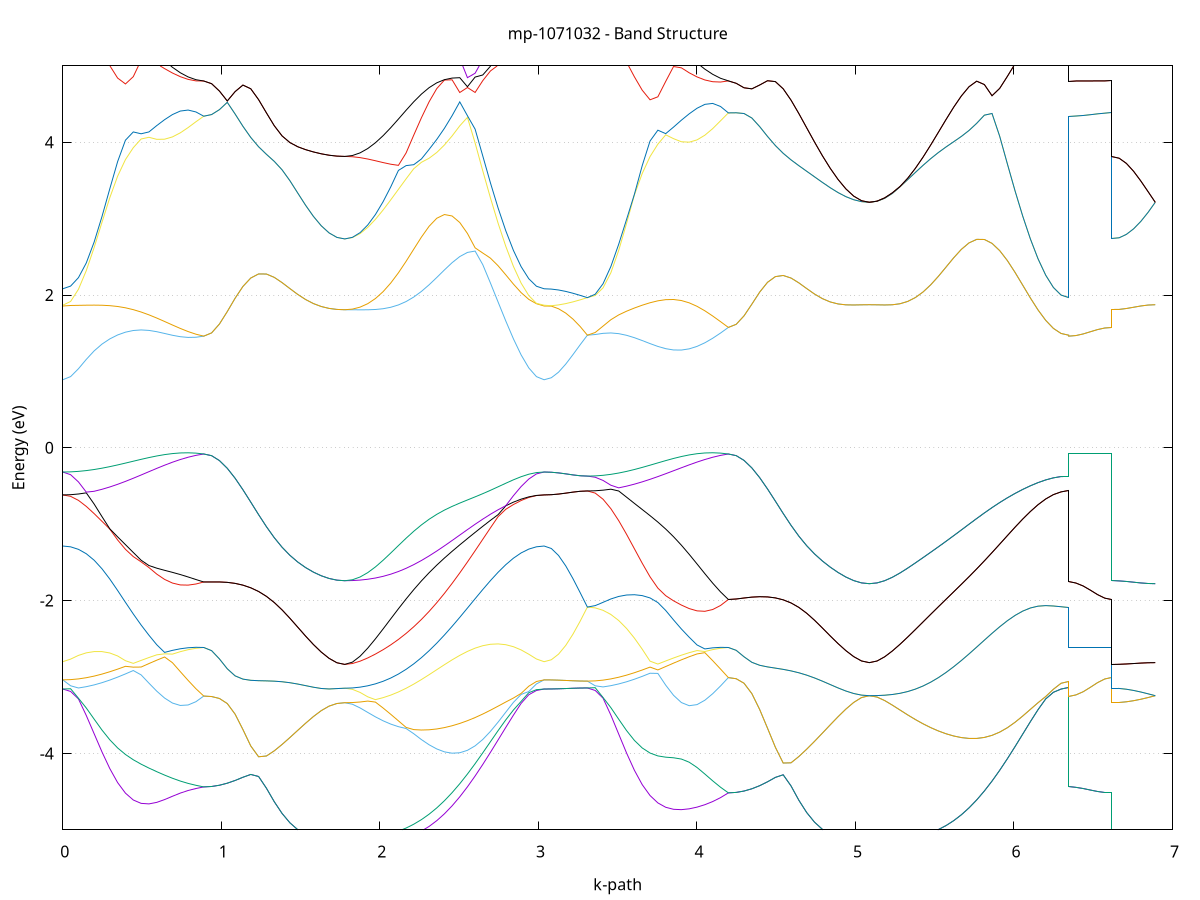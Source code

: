 set title 'mp-1071032 - Band Structure'
set xlabel 'k-path'
set ylabel 'Energy (eV)'
set grid y
set yrange [-5:5]
set terminal png size 800,600
set output 'mp-1071032_bands_gnuplot.png'
plot '-' using 1:2 with lines notitle, '-' using 1:2 with lines notitle, '-' using 1:2 with lines notitle, '-' using 1:2 with lines notitle, '-' using 1:2 with lines notitle, '-' using 1:2 with lines notitle, '-' using 1:2 with lines notitle, '-' using 1:2 with lines notitle, '-' using 1:2 with lines notitle, '-' using 1:2 with lines notitle, '-' using 1:2 with lines notitle, '-' using 1:2 with lines notitle, '-' using 1:2 with lines notitle, '-' using 1:2 with lines notitle, '-' using 1:2 with lines notitle, '-' using 1:2 with lines notitle, '-' using 1:2 with lines notitle, '-' using 1:2 with lines notitle, '-' using 1:2 with lines notitle, '-' using 1:2 with lines notitle, '-' using 1:2 with lines notitle, '-' using 1:2 with lines notitle, '-' using 1:2 with lines notitle, '-' using 1:2 with lines notitle, '-' using 1:2 with lines notitle, '-' using 1:2 with lines notitle, '-' using 1:2 with lines notitle, '-' using 1:2 with lines notitle, '-' using 1:2 with lines notitle, '-' using 1:2 with lines notitle, '-' using 1:2 with lines notitle, '-' using 1:2 with lines notitle, '-' using 1:2 with lines notitle, '-' using 1:2 with lines notitle, '-' using 1:2 with lines notitle, '-' using 1:2 with lines notitle, '-' using 1:2 with lines notitle, '-' using 1:2 with lines notitle, '-' using 1:2 with lines notitle, '-' using 1:2 with lines notitle
0.000000 -25.127576
0.049404 -25.127476
0.098809 -25.127276
0.148213 -25.126976
0.197617 -25.126576
0.247021 -25.126376
0.296426 -25.126276
0.345830 -25.126576
0.395234 -25.127076
0.444638 -25.127776
0.494043 -25.128676
0.543447 -25.129576
0.592851 -25.130476
0.642255 -25.131376
0.691660 -25.132176
0.741064 -25.132776
0.790468 -25.133176
0.839873 -25.133476
0.889277 -25.133576
0.889277 -25.133576
0.938681 -25.133576
0.988085 -25.133576
1.037490 -25.133476
1.086894 -25.133476
1.136298 -25.133376
1.185702 -25.133276
1.235107 -25.133176
1.284511 -25.133076
1.333915 -25.132976
1.383319 -25.132876
1.432724 -25.132776
1.482128 -25.132676
1.531532 -25.132676
1.580937 -25.132576
1.630341 -25.132476
1.679745 -25.132476
1.729149 -25.132476
1.778554 -25.132476
1.778554 -25.132476
1.826924 -25.132376
1.875294 -25.132276
1.923664 -25.132076
1.972035 -25.131876
2.020405 -25.131576
2.068775 -25.131176
2.117146 -25.130776
2.165516 -25.130276
2.213886 -25.129676
2.262256 -25.129176
2.310627 -25.128576
2.358997 -25.127976
2.407367 -25.127476
2.455738 -25.126876
2.504108 -25.126476
2.552478 -25.126076
2.600848 -25.125776
2.649219 -25.125576
2.697589 -25.125576
2.745959 -25.125776
2.794330 -25.126076
2.842700 -25.126476
2.891070 -25.126976
2.939440 -25.127276
2.987811 -25.127476
3.036181 -25.127576
3.036181 -25.127576
3.081673 -25.127576
3.127165 -25.127576
3.172657 -25.127576
3.218149 -25.127576
3.263641 -25.127576
3.309133 -25.127576
3.309133 -25.127576
3.358538 -25.127476
3.407942 -25.127276
3.457346 -25.126976
3.506751 -25.126576
3.556155 -25.126376
3.605559 -25.126276
3.654963 -25.126576
3.704368 -25.127076
3.753772 -25.127776
3.803176 -25.128676
3.852580 -25.129576
3.901985 -25.130576
3.951389 -25.131376
4.000793 -25.132176
4.050197 -25.132776
4.099602 -25.133176
4.149006 -25.133476
4.198410 -25.133576
4.198410 -25.133576
4.247815 -25.133576
4.297219 -25.133576
4.346623 -25.133476
4.396027 -25.133476
4.445432 -25.133376
4.494836 -25.133276
4.544240 -25.133176
4.593644 -25.133076
4.643049 -25.132976
4.692453 -25.132876
4.741857 -25.132776
4.791261 -25.132676
4.840666 -25.132676
4.890070 -25.132576
4.939474 -25.132476
4.988879 -25.132476
5.038283 -25.132476
5.087687 -25.132476
5.087687 -25.132476
5.136057 -25.132376
5.184428 -25.132276
5.232798 -25.132076
5.281168 -25.131876
5.329538 -25.131476
5.377909 -25.131176
5.426279 -25.130676
5.474649 -25.130276
5.523020 -25.129676
5.571390 -25.129176
5.619760 -25.128576
5.668130 -25.127976
5.716501 -25.127476
5.764871 -25.126876
5.813241 -25.126376
5.861612 -25.125976
5.909982 -25.125676
5.958352 -25.125576
6.006722 -25.125576
6.055093 -25.125776
6.103463 -25.126076
6.151833 -25.126476
6.200204 -25.126976
6.248574 -25.127276
6.296944 -25.127476
6.345314 -25.127576
6.345314 -25.133576
6.390806 -25.133576
6.436299 -25.133576
6.481791 -25.133576
6.527283 -25.133576
6.572775 -25.133576
6.618267 -25.133576
6.618267 -25.132476
6.663759 -25.132476
6.709251 -25.132476
6.754743 -25.132476
6.800235 -25.132476
6.845727 -25.132476
6.891219 -25.132476
e
0.000000 -25.127576
0.049404 -25.127476
0.098809 -25.127276
0.148213 -25.126976
0.197617 -25.126576
0.247021 -25.126276
0.296426 -25.126276
0.345830 -25.126576
0.395234 -25.127076
0.444638 -25.127776
0.494043 -25.128676
0.543447 -25.129576
0.592851 -25.130476
0.642255 -25.131376
0.691660 -25.132076
0.741064 -25.132776
0.790468 -25.133176
0.839873 -25.133476
0.889277 -25.133576
0.889277 -25.133576
0.938681 -25.133576
0.988085 -25.133576
1.037490 -25.133476
1.086894 -25.133476
1.136298 -25.133376
1.185702 -25.133276
1.235107 -25.133176
1.284511 -25.133076
1.333915 -25.132976
1.383319 -25.132876
1.432724 -25.132776
1.482128 -25.132676
1.531532 -25.132676
1.580937 -25.132576
1.630341 -25.132476
1.679745 -25.132476
1.729149 -25.132476
1.778554 -25.132476
1.778554 -25.132476
1.826924 -25.132376
1.875294 -25.132276
1.923664 -25.132076
1.972035 -25.131776
2.020405 -25.131476
2.068775 -25.131076
2.117146 -25.130676
2.165516 -25.130176
2.213886 -25.129676
2.262256 -25.129176
2.310627 -25.128576
2.358997 -25.127976
2.407367 -25.127476
2.455738 -25.126876
2.504108 -25.126376
2.552478 -25.125976
2.600848 -25.125676
2.649219 -25.125576
2.697589 -25.125576
2.745959 -25.125776
2.794330 -25.126076
2.842700 -25.126476
2.891070 -25.126876
2.939440 -25.127276
2.987811 -25.127476
3.036181 -25.127576
3.036181 -25.127576
3.081673 -25.127576
3.127165 -25.127576
3.172657 -25.127576
3.218149 -25.127576
3.263641 -25.127576
3.309133 -25.127576
3.309133 -25.127576
3.358538 -25.127476
3.407942 -25.127276
3.457346 -25.126976
3.506751 -25.126576
3.556155 -25.126276
3.605559 -25.126276
3.654963 -25.126576
3.704368 -25.127076
3.753772 -25.127776
3.803176 -25.128676
3.852580 -25.129576
3.901985 -25.130476
3.951389 -25.131376
4.000793 -25.132176
4.050197 -25.132776
4.099602 -25.133176
4.149006 -25.133476
4.198410 -25.133576
4.198410 -25.133576
4.247815 -25.133576
4.297219 -25.133576
4.346623 -25.133476
4.396027 -25.133476
4.445432 -25.133376
4.494836 -25.133276
4.544240 -25.133176
4.593644 -25.133076
4.643049 -25.132976
4.692453 -25.132876
4.741857 -25.132776
4.791261 -25.132676
4.840666 -25.132676
4.890070 -25.132576
4.939474 -25.132476
4.988879 -25.132476
5.038283 -25.132476
5.087687 -25.132476
5.087687 -25.132476
5.136057 -25.132376
5.184428 -25.132276
5.232798 -25.132076
5.281168 -25.131876
5.329538 -25.131476
5.377909 -25.131176
5.426279 -25.130676
5.474649 -25.130276
5.523020 -25.129676
5.571390 -25.129176
5.619760 -25.128576
5.668130 -25.127976
5.716501 -25.127476
5.764871 -25.126876
5.813241 -25.126376
5.861612 -25.125976
5.909982 -25.125676
5.958352 -25.125576
6.006722 -25.125576
6.055093 -25.125776
6.103463 -25.126076
6.151833 -25.126476
6.200204 -25.126976
6.248574 -25.127276
6.296944 -25.127476
6.345314 -25.127576
6.345314 -25.133576
6.390806 -25.133576
6.436299 -25.133576
6.481791 -25.133576
6.527283 -25.133576
6.572775 -25.133576
6.618267 -25.133576
6.618267 -25.132476
6.663759 -25.132476
6.709251 -25.132476
6.754743 -25.132476
6.800235 -25.132476
6.845727 -25.132476
6.891219 -25.132476
e
0.000000 -25.116676
0.049404 -25.116676
0.098809 -25.116876
0.148213 -25.116976
0.197617 -25.117176
0.247021 -25.117176
0.296426 -25.116976
0.345830 -25.116476
0.395234 -25.116376
0.444638 -25.116276
0.494043 -25.116176
0.543447 -25.116176
0.592851 -25.116076
0.642255 -25.115976
0.691660 -25.115976
0.741064 -25.115976
0.790468 -25.115876
0.839873 -25.115876
0.889277 -25.115876
0.889277 -25.115876
0.938681 -25.116176
0.988085 -25.116876
1.037490 -25.117776
1.086894 -25.118876
1.136298 -25.120076
1.185702 -25.121276
1.235107 -25.122576
1.284511 -25.123876
1.333915 -25.125276
1.383319 -25.126576
1.432724 -25.127776
1.482128 -25.128876
1.531532 -25.129876
1.580937 -25.130776
1.630341 -25.131476
1.679745 -25.131976
1.729149 -25.132276
1.778554 -25.132376
1.778554 -25.132376
1.826924 -25.132376
1.875294 -25.132276
1.923664 -25.131976
1.972035 -25.131576
2.020405 -25.131076
2.068775 -25.130476
2.117146 -25.129876
2.165516 -25.129076
2.213886 -25.128276
2.262256 -25.127476
2.310627 -25.126576
2.358997 -25.125576
2.407367 -25.124676
2.455738 -25.123676
2.504108 -25.122776
2.552478 -25.121876
2.600848 -25.120976
2.649219 -25.120176
2.697589 -25.119376
2.745959 -25.118676
2.794330 -25.118076
2.842700 -25.117576
2.891070 -25.117176
2.939440 -25.116876
2.987811 -25.116676
3.036181 -25.116676
3.036181 -25.116676
3.081673 -25.116676
3.127165 -25.116676
3.172657 -25.116676
3.218149 -25.116676
3.263641 -25.116676
3.309133 -25.116676
3.309133 -25.116676
3.358538 -25.116676
3.407942 -25.116876
3.457346 -25.116976
3.506751 -25.117176
3.556155 -25.117176
3.605559 -25.116876
3.654963 -25.116476
3.704368 -25.116376
3.753772 -25.116276
3.803176 -25.116176
3.852580 -25.116176
3.901985 -25.116076
3.951389 -25.115976
4.000793 -25.115976
4.050197 -25.115976
4.099602 -25.115876
4.149006 -25.115876
4.198410 -25.115876
4.198410 -25.115876
4.247815 -25.116176
4.297219 -25.116876
4.346623 -25.117776
4.396027 -25.118876
4.445432 -25.120076
4.494836 -25.121276
4.544240 -25.122576
4.593644 -25.123876
4.643049 -25.125276
4.692453 -25.126576
4.741857 -25.127776
4.791261 -25.128876
4.840666 -25.129876
4.890070 -25.130776
4.939474 -25.131476
4.988879 -25.131976
5.038283 -25.132276
5.087687 -25.132476
5.087687 -25.132476
5.136057 -25.132376
5.184428 -25.132176
5.232798 -25.131876
5.281168 -25.131576
5.329538 -25.131076
5.377909 -25.130476
5.426279 -25.129776
5.474649 -25.129076
5.523020 -25.128276
5.571390 -25.127376
5.619760 -25.126476
5.668130 -25.125576
5.716501 -25.124676
5.764871 -25.123676
5.813241 -25.122776
5.861612 -25.121876
5.909982 -25.120976
5.958352 -25.120176
6.006722 -25.119376
6.055093 -25.118676
6.103463 -25.118076
6.151833 -25.117576
6.200204 -25.117176
6.248574 -25.116876
6.296944 -25.116676
6.345314 -25.116676
6.345314 -25.115876
6.390806 -25.115876
6.436299 -25.115876
6.481791 -25.115876
6.527283 -25.115876
6.572775 -25.115876
6.618267 -25.115876
6.618267 -25.132376
6.663759 -25.132376
6.709251 -25.132376
6.754743 -25.132376
6.800235 -25.132376
6.845727 -25.132376
6.891219 -25.132476
e
0.000000 -25.116676
0.049404 -25.116676
0.098809 -25.116876
0.148213 -25.116976
0.197617 -25.117176
0.247021 -25.117176
0.296426 -25.116976
0.345830 -25.116476
0.395234 -25.116376
0.444638 -25.116276
0.494043 -25.116176
0.543447 -25.116176
0.592851 -25.116076
0.642255 -25.115976
0.691660 -25.115976
0.741064 -25.115976
0.790468 -25.115876
0.839873 -25.115876
0.889277 -25.115876
0.889277 -25.115876
0.938681 -25.116176
0.988085 -25.116876
1.037490 -25.117776
1.086894 -25.118876
1.136298 -25.120076
1.185702 -25.121276
1.235107 -25.122576
1.284511 -25.123876
1.333915 -25.125276
1.383319 -25.126576
1.432724 -25.127776
1.482128 -25.128876
1.531532 -25.129876
1.580937 -25.130776
1.630341 -25.131476
1.679745 -25.131976
1.729149 -25.132276
1.778554 -25.132376
1.778554 -25.132376
1.826924 -25.132376
1.875294 -25.132176
1.923664 -25.131876
1.972035 -25.131476
2.020405 -25.131076
2.068775 -25.130476
2.117146 -25.129776
2.165516 -25.129076
2.213886 -25.128276
2.262256 -25.127376
2.310627 -25.126476
2.358997 -25.125576
2.407367 -25.124676
2.455738 -25.123676
2.504108 -25.122776
2.552478 -25.121876
2.600848 -25.120976
2.649219 -25.120176
2.697589 -25.119376
2.745959 -25.118676
2.794330 -25.118076
2.842700 -25.117576
2.891070 -25.117176
2.939440 -25.116876
2.987811 -25.116676
3.036181 -25.116676
3.036181 -25.116676
3.081673 -25.116676
3.127165 -25.116676
3.172657 -25.116676
3.218149 -25.116676
3.263641 -25.116676
3.309133 -25.116676
3.309133 -25.116676
3.358538 -25.116676
3.407942 -25.116876
3.457346 -25.116976
3.506751 -25.117176
3.556155 -25.117176
3.605559 -25.116876
3.654963 -25.116476
3.704368 -25.116376
3.753772 -25.116276
3.803176 -25.116176
3.852580 -25.116176
3.901985 -25.116076
3.951389 -25.115976
4.000793 -25.115976
4.050197 -25.115976
4.099602 -25.115876
4.149006 -25.115876
4.198410 -25.115876
4.198410 -25.115876
4.247815 -25.116176
4.297219 -25.116876
4.346623 -25.117776
4.396027 -25.118876
4.445432 -25.120076
4.494836 -25.121276
4.544240 -25.122576
4.593644 -25.123876
4.643049 -25.125276
4.692453 -25.126576
4.741857 -25.127776
4.791261 -25.128876
4.840666 -25.129876
4.890070 -25.130776
4.939474 -25.131476
4.988879 -25.131976
5.038283 -25.132276
5.087687 -25.132476
5.087687 -25.132476
5.136057 -25.132376
5.184428 -25.132176
5.232798 -25.131876
5.281168 -25.131576
5.329538 -25.131076
5.377909 -25.130476
5.426279 -25.129776
5.474649 -25.129076
5.523020 -25.128276
5.571390 -25.127376
5.619760 -25.126476
5.668130 -25.125576
5.716501 -25.124676
5.764871 -25.123676
5.813241 -25.122776
5.861612 -25.121876
5.909982 -25.120976
5.958352 -25.120176
6.006722 -25.119376
6.055093 -25.118676
6.103463 -25.118076
6.151833 -25.117576
6.200204 -25.117176
6.248574 -25.116876
6.296944 -25.116676
6.345314 -25.116676
6.345314 -25.115876
6.390806 -25.115876
6.436299 -25.115876
6.481791 -25.115876
6.527283 -25.115876
6.572775 -25.115876
6.618267 -25.115876
6.618267 -25.132376
6.663759 -25.132376
6.709251 -25.132376
6.754743 -25.132376
6.800235 -25.132376
6.845727 -25.132376
6.891219 -25.132476
e
0.000000 -25.116676
0.049404 -25.116676
0.098809 -25.116676
0.148213 -25.116576
0.197617 -25.116576
0.247021 -25.116576
0.296426 -25.116476
0.345830 -25.116376
0.395234 -25.115776
0.444638 -25.114876
0.494043 -25.113976
0.543447 -25.113076
0.592851 -25.112176
0.642255 -25.111476
0.691660 -25.110876
0.741064 -25.110476
0.790468 -25.110076
0.839873 -25.109876
0.889277 -25.109876
0.889277 -25.109876
0.938681 -25.109476
0.988085 -25.108576
1.037490 -25.107276
1.086894 -25.105676
1.136298 -25.103776
1.185702 -25.101776
1.235107 -25.099676
1.284511 -25.097476
1.333915 -25.095176
1.383319 -25.092976
1.432724 -25.090876
1.482128 -25.088876
1.531532 -25.087176
1.580937 -25.085876
1.630341 -25.084976
1.679745 -25.084576
1.729149 -25.084376
1.778554 -25.084376
1.778554 -25.084376
1.826924 -25.084376
1.875294 -25.084576
1.923664 -25.084676
1.972035 -25.084976
2.020405 -25.085776
2.068775 -25.087276
2.117146 -25.089076
2.165516 -25.091076
2.213886 -25.093176
2.262256 -25.095376
2.310627 -25.097676
2.358997 -25.100076
2.407367 -25.102376
2.455738 -25.104776
2.504108 -25.106976
2.552478 -25.109076
2.600848 -25.110976
2.649219 -25.112576
2.697589 -25.113976
2.745959 -25.114976
2.794330 -25.115676
2.842700 -25.116176
2.891070 -25.116376
2.939440 -25.116576
2.987811 -25.116676
3.036181 -25.116676
3.036181 -25.116676
3.081673 -25.116676
3.127165 -25.116676
3.172657 -25.116676
3.218149 -25.116676
3.263641 -25.116676
3.309133 -25.116676
3.309133 -25.116676
3.358538 -25.116676
3.407942 -25.116676
3.457346 -25.116576
3.506751 -25.116576
3.556155 -25.116476
3.605559 -25.116476
3.654963 -25.116376
3.704368 -25.115776
3.753772 -25.114876
3.803176 -25.113976
3.852580 -25.113076
3.901985 -25.112176
3.951389 -25.111476
4.000793 -25.110876
4.050197 -25.110476
4.099602 -25.110076
4.149006 -25.109876
4.198410 -25.109876
4.198410 -25.109876
4.247815 -25.109476
4.297219 -25.108576
4.346623 -25.107276
4.396027 -25.105676
4.445432 -25.103776
4.494836 -25.101776
4.544240 -25.099676
4.593644 -25.097476
4.643049 -25.095176
4.692453 -25.092976
4.741857 -25.090876
4.791261 -25.088876
4.840666 -25.087176
4.890070 -25.085876
4.939474 -25.084976
4.988879 -25.084576
5.038283 -25.084376
5.087687 -25.084376
5.087687 -25.084376
5.136057 -25.084376
5.184428 -25.084576
5.232798 -25.084676
5.281168 -25.084976
5.329538 -25.085776
5.377909 -25.087276
5.426279 -25.089076
5.474649 -25.090976
5.523020 -25.093176
5.571390 -25.095376
5.619760 -25.097676
5.668130 -25.100076
5.716501 -25.102376
5.764871 -25.104776
5.813241 -25.106976
5.861612 -25.109076
5.909982 -25.110976
5.958352 -25.112576
6.006722 -25.113976
6.055093 -25.114976
6.103463 -25.115676
6.151833 -25.116176
6.200204 -25.116376
6.248574 -25.116576
6.296944 -25.116676
6.345314 -25.116676
6.345314 -25.109876
6.390806 -25.109876
6.436299 -25.109876
6.481791 -25.109876
6.527283 -25.109876
6.572775 -25.109876
6.618267 -25.109876
6.618267 -25.084376
6.663759 -25.084376
6.709251 -25.084376
6.754743 -25.084376
6.800235 -25.084376
6.845727 -25.084376
6.891219 -25.084376
e
0.000000 -25.116676
0.049404 -25.116676
0.098809 -25.116676
0.148213 -25.116576
0.197617 -25.116576
0.247021 -25.116476
0.296426 -25.116476
0.345830 -25.116376
0.395234 -25.115676
0.444638 -25.114876
0.494043 -25.113976
0.543447 -25.113076
0.592851 -25.112176
0.642255 -25.111476
0.691660 -25.110876
0.741064 -25.110476
0.790468 -25.110076
0.839873 -25.109876
0.889277 -25.109876
0.889277 -25.109876
0.938681 -25.109476
0.988085 -25.108576
1.037490 -25.107276
1.086894 -25.105676
1.136298 -25.103776
1.185702 -25.101776
1.235107 -25.099676
1.284511 -25.097476
1.333915 -25.095176
1.383319 -25.092976
1.432724 -25.090876
1.482128 -25.088876
1.531532 -25.087176
1.580937 -25.085876
1.630341 -25.084976
1.679745 -25.084576
1.729149 -25.084376
1.778554 -25.084376
1.778554 -25.084376
1.826924 -25.084376
1.875294 -25.084576
1.923664 -25.084676
1.972035 -25.084976
2.020405 -25.085776
2.068775 -25.087276
2.117146 -25.089076
2.165516 -25.090976
2.213886 -25.093176
2.262256 -25.095376
2.310627 -25.097676
2.358997 -25.100076
2.407367 -25.102376
2.455738 -25.104776
2.504108 -25.106976
2.552478 -25.109076
2.600848 -25.110976
2.649219 -25.112576
2.697589 -25.113976
2.745959 -25.114976
2.794330 -25.115676
2.842700 -25.116176
2.891070 -25.116376
2.939440 -25.116576
2.987811 -25.116576
3.036181 -25.116676
3.036181 -25.116676
3.081673 -25.116676
3.127165 -25.116676
3.172657 -25.116676
3.218149 -25.116676
3.263641 -25.116676
3.309133 -25.116676
3.309133 -25.116676
3.358538 -25.116676
3.407942 -25.116676
3.457346 -25.116576
3.506751 -25.116576
3.556155 -25.116476
3.605559 -25.116476
3.654963 -25.116376
3.704368 -25.115676
3.753772 -25.114876
3.803176 -25.113976
3.852580 -25.113076
3.901985 -25.112176
3.951389 -25.111476
4.000793 -25.110876
4.050197 -25.110476
4.099602 -25.110076
4.149006 -25.109876
4.198410 -25.109876
4.198410 -25.109876
4.247815 -25.109476
4.297219 -25.108576
4.346623 -25.107276
4.396027 -25.105676
4.445432 -25.103776
4.494836 -25.101776
4.544240 -25.099676
4.593644 -25.097476
4.643049 -25.095176
4.692453 -25.092976
4.741857 -25.090876
4.791261 -25.088876
4.840666 -25.087176
4.890070 -25.085876
4.939474 -25.084976
4.988879 -25.084576
5.038283 -25.084376
5.087687 -25.084376
5.087687 -25.084376
5.136057 -25.084376
5.184428 -25.084576
5.232798 -25.084676
5.281168 -25.084976
5.329538 -25.085776
5.377909 -25.087276
5.426279 -25.089076
5.474649 -25.090976
5.523020 -25.093176
5.571390 -25.095376
5.619760 -25.097676
5.668130 -25.100076
5.716501 -25.102376
5.764871 -25.104776
5.813241 -25.106976
5.861612 -25.109076
5.909982 -25.110976
5.958352 -25.112576
6.006722 -25.113976
6.055093 -25.114976
6.103463 -25.115676
6.151833 -25.116176
6.200204 -25.116376
6.248574 -25.116576
6.296944 -25.116676
6.345314 -25.116676
6.345314 -25.109876
6.390806 -25.109876
6.436299 -25.109876
6.481791 -25.109876
6.527283 -25.109876
6.572775 -25.109876
6.618267 -25.109876
6.618267 -25.084376
6.663759 -25.084376
6.709251 -25.084376
6.754743 -25.084376
6.800235 -25.084376
6.845727 -25.084376
6.891219 -25.084376
e
0.000000 -25.095476
0.049404 -25.095376
0.098809 -25.095276
0.148213 -25.095076
0.197617 -25.094676
0.247021 -25.094276
0.296426 -25.093776
0.345830 -25.093076
0.395234 -25.092376
0.444638 -25.091576
0.494043 -25.090676
0.543447 -25.089676
0.592851 -25.088776
0.642255 -25.087776
0.691660 -25.086976
0.741064 -25.086276
0.790468 -25.085776
0.839873 -25.085376
0.889277 -25.085276
0.889277 -25.085276
0.938681 -25.085276
0.988085 -25.085276
1.037490 -25.085176
1.086894 -25.085076
1.136298 -25.084976
1.185702 -25.084876
1.235107 -25.084776
1.284511 -25.084676
1.333915 -25.084576
1.383319 -25.084376
1.432724 -25.084276
1.482128 -25.084076
1.531532 -25.083976
1.580937 -25.083676
1.630341 -25.083276
1.679745 -25.082676
1.729149 -25.082276
1.778554 -25.082076
1.778554 -25.082076
1.826924 -25.082276
1.875294 -25.082676
1.923664 -25.083476
1.972035 -25.084476
2.020405 -25.085276
2.068775 -25.085676
2.117146 -25.086176
2.165516 -25.086676
2.213886 -25.087176
2.262256 -25.087776
2.310627 -25.088476
2.358997 -25.089076
2.407367 -25.089776
2.455738 -25.090376
2.504108 -25.091076
2.552478 -25.091676
2.600848 -25.092376
2.649219 -25.092976
2.697589 -25.093476
2.745959 -25.093976
2.794330 -25.094376
2.842700 -25.094776
2.891070 -25.095076
2.939440 -25.095276
2.987811 -25.095376
3.036181 -25.095476
3.036181 -25.095476
3.081673 -25.095476
3.127165 -25.095476
3.172657 -25.095476
3.218149 -25.095476
3.263641 -25.095376
3.309133 -25.095376
3.309133 -25.095376
3.358538 -25.095376
3.407942 -25.095276
3.457346 -25.094976
3.506751 -25.094676
3.556155 -25.094276
3.605559 -25.093676
3.654963 -25.093076
3.704368 -25.092376
3.753772 -25.091476
3.803176 -25.090576
3.852580 -25.089676
3.901985 -25.088676
3.951389 -25.087776
4.000793 -25.086976
4.050197 -25.086276
4.099602 -25.085776
4.149006 -25.085376
4.198410 -25.085276
4.198410 -25.085276
4.247815 -25.085276
4.297219 -25.085276
4.346623 -25.085176
4.396027 -25.085076
4.445432 -25.084976
4.494836 -25.084876
4.544240 -25.084776
4.593644 -25.084676
4.643049 -25.084576
4.692453 -25.084376
4.741857 -25.084276
4.791261 -25.084076
4.840666 -25.083976
4.890070 -25.083676
4.939474 -25.083276
4.988879 -25.082676
5.038283 -25.082276
5.087687 -25.082076
5.087687 -25.082076
5.136057 -25.082276
5.184428 -25.082676
5.232798 -25.083476
5.281168 -25.084476
5.329538 -25.085276
5.377909 -25.085676
5.426279 -25.086176
5.474649 -25.086676
5.523020 -25.087176
5.571390 -25.087776
5.619760 -25.088476
5.668130 -25.089076
5.716501 -25.089776
5.764871 -25.090376
5.813241 -25.091076
5.861612 -25.091676
5.909982 -25.092276
5.958352 -25.092876
6.006722 -25.093476
6.055093 -25.093976
6.103463 -25.094376
6.151833 -25.094776
6.200204 -25.095076
6.248574 -25.095276
6.296944 -25.095376
6.345314 -25.095376
6.345314 -25.085276
6.390806 -25.085276
6.436299 -25.085276
6.481791 -25.085276
6.527283 -25.085276
6.572775 -25.085276
6.618267 -25.085276
6.618267 -25.082076
6.663759 -25.082076
6.709251 -25.082076
6.754743 -25.082076
6.800235 -25.082076
6.845727 -25.082076
6.891219 -25.082076
e
0.000000 -25.095376
0.049404 -25.095376
0.098809 -25.095176
0.148213 -25.094976
0.197617 -25.094676
0.247021 -25.094176
0.296426 -25.093676
0.345830 -25.093076
0.395234 -25.092276
0.444638 -25.091476
0.494043 -25.090576
0.543447 -25.089676
0.592851 -25.088676
0.642255 -25.087776
0.691660 -25.086976
0.741064 -25.086276
0.790468 -25.085776
0.839873 -25.085376
0.889277 -25.085276
0.889277 -25.085276
0.938681 -25.085276
0.988085 -25.085276
1.037490 -25.085176
1.086894 -25.085076
1.136298 -25.084976
1.185702 -25.084876
1.235107 -25.084776
1.284511 -25.084676
1.333915 -25.084576
1.383319 -25.084376
1.432724 -25.084276
1.482128 -25.084076
1.531532 -25.083976
1.580937 -25.083676
1.630341 -25.083276
1.679745 -25.082676
1.729149 -25.082276
1.778554 -25.082076
1.778554 -25.082076
1.826924 -25.082276
1.875294 -25.082676
1.923664 -25.083476
1.972035 -25.084476
2.020405 -25.085276
2.068775 -25.085676
2.117146 -25.086176
2.165516 -25.086676
2.213886 -25.087176
2.262256 -25.087776
2.310627 -25.088376
2.358997 -25.089076
2.407367 -25.089676
2.455738 -25.090376
2.504108 -25.091076
2.552478 -25.091676
2.600848 -25.092276
2.649219 -25.092876
2.697589 -25.093376
2.745959 -25.093876
2.794330 -25.094376
2.842700 -25.094676
2.891070 -25.094976
2.939440 -25.095176
2.987811 -25.095376
3.036181 -25.095376
3.036181 -25.095376
3.081673 -25.095376
3.127165 -25.095376
3.172657 -25.095376
3.218149 -25.095376
3.263641 -25.095376
3.309133 -25.095376
3.309133 -25.095376
3.358538 -25.095376
3.407942 -25.095276
3.457346 -25.094976
3.506751 -25.094676
3.556155 -25.094276
3.605559 -25.093676
3.654963 -25.093076
3.704368 -25.092376
3.753772 -25.091476
3.803176 -25.090576
3.852580 -25.089676
3.901985 -25.088676
3.951389 -25.087776
4.000793 -25.086976
4.050197 -25.086276
4.099602 -25.085776
4.149006 -25.085376
4.198410 -25.085276
4.198410 -25.085276
4.247815 -25.085276
4.297219 -25.085276
4.346623 -25.085176
4.396027 -25.085076
4.445432 -25.084976
4.494836 -25.084876
4.544240 -25.084776
4.593644 -25.084676
4.643049 -25.084576
4.692453 -25.084376
4.741857 -25.084276
4.791261 -25.084076
4.840666 -25.083976
4.890070 -25.083676
4.939474 -25.083276
4.988879 -25.082676
5.038283 -25.082276
5.087687 -25.082076
5.087687 -25.082076
5.136057 -25.082276
5.184428 -25.082676
5.232798 -25.083476
5.281168 -25.084476
5.329538 -25.085276
5.377909 -25.085676
5.426279 -25.086176
5.474649 -25.086676
5.523020 -25.087176
5.571390 -25.087776
5.619760 -25.088476
5.668130 -25.089076
5.716501 -25.089776
5.764871 -25.090376
5.813241 -25.091076
5.861612 -25.091676
5.909982 -25.092276
5.958352 -25.092876
6.006722 -25.093476
6.055093 -25.093976
6.103463 -25.094376
6.151833 -25.094776
6.200204 -25.095076
6.248574 -25.095276
6.296944 -25.095376
6.345314 -25.095376
6.345314 -25.085276
6.390806 -25.085276
6.436299 -25.085276
6.481791 -25.085276
6.527283 -25.085276
6.572775 -25.085276
6.618267 -25.085276
6.618267 -25.082076
6.663759 -25.082076
6.709251 -25.082076
6.754743 -25.082076
6.800235 -25.082076
6.845727 -25.082076
6.891219 -25.082076
e
0.000000 -25.057476
0.049404 -25.057476
0.098809 -25.057676
0.148213 -25.057876
0.197617 -25.058176
0.247021 -25.058476
0.296426 -25.058876
0.345830 -25.059376
0.395234 -25.059876
0.444638 -25.060376
0.494043 -25.060876
0.543447 -25.061376
0.592851 -25.061776
0.642255 -25.062276
0.691660 -25.062576
0.741064 -25.062876
0.790468 -25.063076
0.839873 -25.063276
0.889277 -25.063276
0.889277 -25.063276
0.938681 -25.063376
0.988085 -25.063476
1.037490 -25.063776
1.086894 -25.064076
1.136298 -25.064476
1.185702 -25.064976
1.235107 -25.065476
1.284511 -25.066076
1.333915 -25.066676
1.383319 -25.067276
1.432724 -25.067876
1.482128 -25.068376
1.531532 -25.068876
1.580937 -25.069276
1.630341 -25.069676
1.679745 -25.069876
1.729149 -25.070076
1.778554 -25.070076
1.778554 -25.070076
1.826924 -25.070076
1.875294 -25.069876
1.923664 -25.069676
1.972035 -25.069376
2.020405 -25.068876
2.068775 -25.068376
2.117146 -25.067876
2.165516 -25.067176
2.213886 -25.066576
2.262256 -25.065776
2.310627 -25.065076
2.358997 -25.064276
2.407367 -25.063576
2.455738 -25.062776
2.504108 -25.062076
2.552478 -25.061276
2.600848 -25.060676
2.649219 -25.060076
2.697589 -25.059476
2.745959 -25.058976
2.794330 -25.058476
2.842700 -25.058176
2.891070 -25.057876
2.939440 -25.057676
2.987811 -25.057476
3.036181 -25.057476
3.036181 -25.057476
3.081673 -25.057476
3.127165 -25.057476
3.172657 -25.057476
3.218149 -25.057476
3.263641 -25.057476
3.309133 -25.057476
3.309133 -25.057476
3.358538 -25.057476
3.407942 -25.057676
3.457346 -25.057876
3.506751 -25.058176
3.556155 -25.058476
3.605559 -25.058876
3.654963 -25.059376
3.704368 -25.059876
3.753772 -25.060376
3.803176 -25.060876
3.852580 -25.061376
3.901985 -25.061776
3.951389 -25.062276
4.000793 -25.062576
4.050197 -25.062876
4.099602 -25.063076
4.149006 -25.063276
4.198410 -25.063276
4.198410 -25.063276
4.247815 -25.063276
4.297219 -25.063476
4.346623 -25.063776
4.396027 -25.064076
4.445432 -25.064476
4.494836 -25.064976
4.544240 -25.065476
4.593644 -25.066076
4.643049 -25.066676
4.692453 -25.067276
4.741857 -25.067876
4.791261 -25.068376
4.840666 -25.068876
4.890070 -25.069276
4.939474 -25.069676
4.988879 -25.069876
5.038283 -25.070076
5.087687 -25.070076
5.087687 -25.070076
5.136057 -25.070076
5.184428 -25.069876
5.232798 -25.069676
5.281168 -25.069376
5.329538 -25.068876
5.377909 -25.068376
5.426279 -25.067876
5.474649 -25.067176
5.523020 -25.066576
5.571390 -25.065776
5.619760 -25.065076
5.668130 -25.064276
5.716501 -25.063576
5.764871 -25.062776
5.813241 -25.062076
5.861612 -25.061276
5.909982 -25.060676
5.958352 -25.059976
6.006722 -25.059476
6.055093 -25.058976
6.103463 -25.058476
6.151833 -25.058176
6.200204 -25.057876
6.248574 -25.057676
6.296944 -25.057476
6.345314 -25.057476
6.345314 -25.063276
6.390806 -25.063276
6.436299 -25.063276
6.481791 -25.063276
6.527283 -25.063276
6.572775 -25.063276
6.618267 -25.063276
6.618267 -25.070076
6.663759 -25.070076
6.709251 -25.070076
6.754743 -25.070076
6.800235 -25.070076
6.845727 -25.070076
6.891219 -25.070076
e
0.000000 -25.057476
0.049404 -25.057476
0.098809 -25.057676
0.148213 -25.057876
0.197617 -25.058176
0.247021 -25.058476
0.296426 -25.058876
0.345830 -25.059376
0.395234 -25.059876
0.444638 -25.060376
0.494043 -25.060876
0.543447 -25.061376
0.592851 -25.061776
0.642255 -25.062276
0.691660 -25.062576
0.741064 -25.062876
0.790468 -25.063076
0.839873 -25.063276
0.889277 -25.063276
0.889277 -25.063276
0.938681 -25.063376
0.988085 -25.063476
1.037490 -25.063776
1.086894 -25.064076
1.136298 -25.064476
1.185702 -25.064976
1.235107 -25.065476
1.284511 -25.066076
1.333915 -25.066676
1.383319 -25.067276
1.432724 -25.067876
1.482128 -25.068376
1.531532 -25.068876
1.580937 -25.069276
1.630341 -25.069676
1.679745 -25.069876
1.729149 -25.070076
1.778554 -25.070076
1.778554 -25.070076
1.826924 -25.070076
1.875294 -25.069876
1.923664 -25.069676
1.972035 -25.069276
2.020405 -25.068876
2.068775 -25.068376
2.117146 -25.067876
2.165516 -25.067176
2.213886 -25.066476
2.262256 -25.065776
2.310627 -25.065076
2.358997 -25.064276
2.407367 -25.063576
2.455738 -25.062776
2.504108 -25.062076
2.552478 -25.061276
2.600848 -25.060676
2.649219 -25.059976
2.697589 -25.059476
2.745959 -25.058976
2.794330 -25.058476
2.842700 -25.058176
2.891070 -25.057876
2.939440 -25.057676
2.987811 -25.057476
3.036181 -25.057476
3.036181 -25.057476
3.081673 -25.057476
3.127165 -25.057476
3.172657 -25.057476
3.218149 -25.057476
3.263641 -25.057476
3.309133 -25.057476
3.309133 -25.057476
3.358538 -25.057476
3.407942 -25.057676
3.457346 -25.057876
3.506751 -25.058176
3.556155 -25.058476
3.605559 -25.058876
3.654963 -25.059376
3.704368 -25.059876
3.753772 -25.060376
3.803176 -25.060876
3.852580 -25.061376
3.901985 -25.061776
3.951389 -25.062276
4.000793 -25.062576
4.050197 -25.062876
4.099602 -25.063076
4.149006 -25.063276
4.198410 -25.063276
4.198410 -25.063276
4.247815 -25.063276
4.297219 -25.063476
4.346623 -25.063776
4.396027 -25.064076
4.445432 -25.064476
4.494836 -25.064976
4.544240 -25.065476
4.593644 -25.066076
4.643049 -25.066676
4.692453 -25.067276
4.741857 -25.067876
4.791261 -25.068376
4.840666 -25.068876
4.890070 -25.069276
4.939474 -25.069676
4.988879 -25.069876
5.038283 -25.070076
5.087687 -25.070076
5.087687 -25.070076
5.136057 -25.070076
5.184428 -25.069876
5.232798 -25.069676
5.281168 -25.069376
5.329538 -25.068876
5.377909 -25.068376
5.426279 -25.067876
5.474649 -25.067176
5.523020 -25.066576
5.571390 -25.065776
5.619760 -25.065076
5.668130 -25.064276
5.716501 -25.063576
5.764871 -25.062776
5.813241 -25.062076
5.861612 -25.061276
5.909982 -25.060676
5.958352 -25.059976
6.006722 -25.059476
6.055093 -25.058976
6.103463 -25.058476
6.151833 -25.058176
6.200204 -25.057876
6.248574 -25.057676
6.296944 -25.057476
6.345314 -25.057476
6.345314 -25.063276
6.390806 -25.063276
6.436299 -25.063276
6.481791 -25.063276
6.527283 -25.063276
6.572775 -25.063276
6.618267 -25.063276
6.618267 -25.070076
6.663759 -25.070076
6.709251 -25.070076
6.754743 -25.070076
6.800235 -25.070076
6.845727 -25.070076
6.891219 -25.070076
e
0.000000 -14.616676
0.049404 -14.610476
0.098809 -14.592076
0.148213 -14.561476
0.197617 -14.519076
0.247021 -14.465276
0.296426 -14.400576
0.345830 -14.325976
0.395234 -14.242276
0.444638 -14.150776
0.494043 -14.053176
0.543447 -13.951276
0.592851 -13.847576
0.642255 -13.745376
0.691660 -13.648476
0.741064 -13.561576
0.790468 -13.490176
0.839873 -13.439776
0.889277 -13.415176
0.889277 -13.415176
0.938681 -13.408276
0.988085 -13.387576
1.037490 -13.353276
1.086894 -13.305676
1.136298 -13.245076
1.185702 -13.171976
1.235107 -13.087276
1.284511 -12.991776
1.333915 -12.886776
1.383319 -12.774076
1.432724 -12.655676
1.482128 -12.534776
1.531532 -12.415076
1.580937 -12.301876
1.630341 -12.201476
1.679745 -12.121576
1.729149 -12.070176
1.778554 -12.055176
1.778554 -12.055176
1.826924 -12.074776
1.875294 -12.131776
1.923664 -12.220676
1.972035 -12.334776
2.020405 -12.467076
2.068775 -12.611876
2.117146 -12.764076
2.165516 -12.919976
2.213886 -13.076576
2.262256 -13.231476
2.310627 -13.382876
2.358997 -13.529176
2.407367 -13.669276
2.455738 -13.801976
2.504108 -13.926576
2.552478 -14.042276
2.600848 -14.148476
2.649219 -14.244776
2.697589 -14.330576
2.745959 -14.405676
2.794330 -14.469676
2.842700 -14.522376
2.891070 -14.563476
2.939440 -14.592976
2.987811 -14.610776
3.036181 -14.616676
3.036181 -14.616676
3.081673 -14.614676
3.127165 -14.608776
3.172657 -14.599276
3.218149 -14.586576
3.263641 -14.571476
3.309133 -14.554776
3.309133 -14.554776
3.358538 -14.548876
3.407942 -14.530976
3.457346 -14.501376
3.506751 -14.460476
3.556155 -14.408576
3.605559 -14.346276
3.654963 -14.274576
3.704368 -14.194276
3.753772 -14.106776
3.803176 -14.013576
3.852580 -13.916676
3.901985 -13.818476
3.951389 -13.721976
4.000793 -13.630876
4.050197 -13.549376
4.099602 -13.482676
4.149006 -13.436276
4.198410 -13.415076
4.198410 -13.415076
4.247815 -13.408176
4.297219 -13.387476
4.346623 -13.353176
4.396027 -13.305576
4.445432 -13.244976
4.494836 -13.171976
4.544240 -13.087176
4.593644 -12.991676
4.643049 -12.886676
4.692453 -12.773976
4.741857 -12.655576
4.791261 -12.534676
4.840666 -12.414976
4.890070 -12.301676
4.939474 -12.201276
4.988879 -12.121176
5.038283 -12.069076
5.087687 -12.050876
5.087687 -12.050876
5.136057 -12.069676
5.184428 -12.124276
5.232798 -12.209576
5.281168 -12.319476
5.329538 -12.447276
5.377909 -12.587576
5.426279 -12.735476
5.474649 -12.887376
5.523020 -13.040176
5.571390 -13.191676
5.619760 -13.339976
5.668130 -13.483476
5.716501 -13.620976
5.764871 -13.751476
5.813241 -13.874076
5.861612 -13.987976
5.909982 -14.092676
5.958352 -14.187576
6.006722 -14.272276
6.055093 -14.346376
6.103463 -14.409576
6.151833 -14.461576
6.200204 -14.502276
6.248574 -14.531476
6.296944 -14.548976
6.345314 -14.554776
6.345314 -13.415176
6.390806 -13.415176
6.436299 -13.415176
6.481791 -13.415076
6.527283 -13.415076
6.572775 -13.415076
6.618267 -13.415076
6.618267 -12.055176
6.663759 -12.054976
6.709251 -12.054576
6.754743 -12.053876
6.800235 -12.052976
6.845727 -12.051976
6.891219 -12.050876
e
0.000000 -14.485076
0.049404 -14.479076
0.098809 -14.461076
0.148213 -14.431276
0.197617 -14.390076
0.247021 -14.337876
0.296426 -14.275376
0.345830 -14.203376
0.395234 -14.123076
0.444638 -14.035876
0.494043 -13.943476
0.543447 -13.848076
0.592851 -13.752576
0.642255 -13.660376
0.691660 -13.575676
0.741064 -13.503576
0.790468 -13.449476
0.839873 -13.418676
0.889277 -13.415176
0.889277 -13.415176
0.938681 -13.408276
0.988085 -13.387576
1.037490 -13.353276
1.086894 -13.305676
1.136298 -13.245076
1.185702 -13.171976
1.235107 -13.087276
1.284511 -12.991776
1.333915 -12.886776
1.383319 -12.774076
1.432724 -12.655676
1.482128 -12.534776
1.531532 -12.415076
1.580937 -12.301876
1.630341 -12.201476
1.679745 -12.121576
1.729149 -12.070176
1.778554 -12.055176
1.778554 -12.055176
1.826924 -12.064476
1.875294 -12.116376
1.923664 -12.197876
1.972035 -12.302976
2.020405 -12.425876
2.068775 -12.561076
2.117146 -12.704076
2.165516 -12.851376
2.213886 -12.999976
2.262256 -13.147476
2.310627 -13.292176
2.358997 -13.432476
2.407367 -13.567076
2.455738 -13.694976
2.504108 -13.815176
2.552478 -13.927076
2.600848 -14.029976
2.649219 -14.123376
2.697589 -14.206676
2.745959 -14.279676
2.794330 -14.341876
2.842700 -14.393176
2.891070 -14.433276
2.939440 -14.461976
2.987811 -14.479276
3.036181 -14.485076
3.036181 -14.485076
3.081673 -14.487576
3.127165 -14.494976
3.172657 -14.506476
3.218149 -14.521076
3.263641 -14.537676
3.309133 -14.554776
3.309133 -14.554776
3.358538 -14.548576
3.407942 -14.529976
3.457346 -14.499076
3.506751 -14.456276
3.556155 -14.402076
3.605559 -14.336976
3.654963 -14.261876
3.704368 -14.177776
3.753772 -14.086176
3.803176 -13.988676
3.852580 -13.887576
3.901985 -13.785776
3.951389 -13.686776
4.000793 -13.595376
4.050197 -13.516776
4.099602 -13.457176
4.149006 -13.422076
4.198410 -13.415076
4.198410 -13.415076
4.247815 -13.408176
4.297219 -13.387476
4.346623 -13.353176
4.396027 -13.305576
4.445432 -13.244976
4.494836 -13.171976
4.544240 -13.087176
4.593644 -12.991676
4.643049 -12.886676
4.692453 -12.773976
4.741857 -12.655576
4.791261 -12.534676
4.840666 -12.414976
4.890070 -12.301676
4.939474 -12.201276
4.988879 -12.121176
5.038283 -12.069076
5.087687 -12.050876
5.087687 -12.050876
5.136057 -12.069676
5.184428 -12.124276
5.232798 -12.209576
5.281168 -12.319476
5.329538 -12.447276
5.377909 -12.587576
5.426279 -12.735476
5.474649 -12.887376
5.523020 -13.040176
5.571390 -13.191676
5.619760 -13.339976
5.668130 -13.483476
5.716501 -13.620976
5.764871 -13.751476
5.813241 -13.874076
5.861612 -13.987976
5.909982 -14.092676
5.958352 -14.187576
6.006722 -14.272276
6.055093 -14.346376
6.103463 -14.409576
6.151833 -14.461576
6.200204 -14.502276
6.248574 -14.531476
6.296944 -14.548976
6.345314 -14.554776
6.345314 -13.415176
6.390806 -13.415176
6.436299 -13.415176
6.481791 -13.415076
6.527283 -13.415076
6.572775 -13.415076
6.618267 -13.415076
6.618267 -12.055176
6.663759 -12.054976
6.709251 -12.054576
6.754743 -12.053876
6.800235 -12.052976
6.845727 -12.051976
6.891219 -12.050876
e
0.000000 -12.762676
0.049404 -12.759676
0.098809 -12.750876
0.148213 -12.736576
0.197617 -12.717076
0.247021 -12.692976
0.296426 -12.665176
0.345830 -12.634676
0.395234 -12.602376
0.444638 -12.569876
0.494043 -12.538376
0.543447 -12.509276
0.592851 -12.484076
0.642255 -12.463476
0.691660 -12.448076
0.741064 -12.437176
0.790468 -12.429176
0.839873 -12.421476
0.889277 -12.411576
0.889277 -12.411576
0.938681 -12.408976
0.988085 -12.401476
1.037490 -12.389176
1.086894 -12.372376
1.136298 -12.351376
1.185702 -12.326876
1.235107 -12.299476
1.284511 -12.269776
1.333915 -12.238776
1.383319 -12.207376
1.432724 -12.176376
1.482128 -12.146876
1.531532 -12.119876
1.580937 -12.096276
1.630341 -12.076876
1.679745 -12.062376
1.729149 -12.052676
1.778554 -12.046676
1.778554 -12.046676
1.826924 -12.056076
1.875294 -12.058776
1.923664 -12.066176
1.972035 -12.081276
2.020405 -12.100676
2.068775 -12.124276
2.117146 -12.151876
2.165516 -12.183276
2.213886 -12.218076
2.262256 -12.255976
2.310627 -12.296376
2.358997 -12.338776
2.407367 -12.382476
2.455738 -12.426876
2.504108 -12.471076
2.552478 -12.514376
2.600848 -12.556176
2.649219 -12.595676
2.697589 -12.632176
2.745959 -12.665076
2.794330 -12.693876
2.842700 -12.718076
2.891070 -12.737376
2.939440 -12.751376
2.987811 -12.759776
3.036181 -12.762676
3.036181 -12.762676
3.081673 -12.757476
3.127165 -12.742276
3.172657 -12.718276
3.218149 -12.687076
3.263641 -12.651076
3.309133 -12.612676
3.309133 -12.612676
3.358538 -12.610576
3.407942 -12.604176
3.457346 -12.593876
3.506751 -12.580076
3.556155 -12.563376
3.605559 -12.544576
3.654963 -12.524676
3.704368 -12.504576
3.753772 -12.485476
3.803176 -12.468476
3.852580 -12.454576
3.901985 -12.444376
3.951389 -12.437976
4.000793 -12.434676
4.050197 -12.432776
4.099602 -12.429876
4.149006 -12.423276
4.198410 -12.411776
4.198410 -12.411776
4.247815 -12.409276
4.297219 -12.401676
4.346623 -12.389376
4.396027 -12.372576
4.445432 -12.351576
4.494836 -12.327076
4.544240 -12.299676
4.593644 -12.269976
4.643049 -12.238976
4.692453 -12.207476
4.741857 -12.176576
4.791261 -12.147076
4.840666 -12.120076
4.890070 -12.096476
4.939474 -12.077076
4.988879 -12.062776
5.038283 -12.053876
5.087687 -12.050876
5.087687 -12.050876
5.136057 -12.052376
5.184428 -12.056976
5.232798 -12.064476
5.281168 -12.075176
5.329538 -12.088976
5.377909 -12.105876
5.426279 -12.125876
5.474649 -12.148976
5.523020 -12.174876
5.571390 -12.203476
5.619760 -12.234276
5.668130 -12.267076
5.716501 -12.301276
5.764871 -12.336376
5.813241 -12.371676
5.861612 -12.406676
5.909982 -12.440676
5.958352 -12.473076
6.006722 -12.503276
6.055093 -12.530676
6.103463 -12.554776
6.151833 -12.575076
6.200204 -12.591276
6.248574 -12.603076
6.296944 -12.610276
6.345314 -12.612676
6.345314 -12.411576
6.390806 -12.411576
6.436299 -12.411576
6.481791 -12.411676
6.527283 -12.411676
6.572775 -12.411776
6.618267 -12.411776
6.618267 -12.046676
6.663759 -12.046776
6.709251 -12.047276
6.754743 -12.047876
6.800235 -12.048776
6.845727 -12.049776
6.891219 -12.050876
e
0.000000 -12.465576
0.049404 -12.463576
0.098809 -12.457576
0.148213 -12.447976
0.197617 -12.435276
0.247021 -12.420076
0.296426 -12.403276
0.345830 -12.385876
0.395234 -12.369076
0.444638 -12.354276
0.494043 -12.342676
0.543447 -12.335676
0.592851 -12.334176
0.642255 -12.338776
0.691660 -12.349176
0.741064 -12.364176
0.790468 -12.381376
0.839873 -12.397976
0.889277 -12.411576
0.889277 -12.411576
0.938681 -12.408976
0.988085 -12.401476
1.037490 -12.389176
1.086894 -12.372376
1.136298 -12.351376
1.185702 -12.326876
1.235107 -12.299476
1.284511 -12.269776
1.333915 -12.238776
1.383319 -12.207376
1.432724 -12.176376
1.482128 -12.146876
1.531532 -12.119876
1.580937 -12.096276
1.630341 -12.076876
1.679745 -12.062376
1.729149 -12.052676
1.778554 -12.046676
1.778554 -12.046676
1.826924 -12.048876
1.875294 -12.055376
1.923664 -12.063476
1.972035 -12.070176
2.020405 -12.078876
2.068775 -12.089776
2.117146 -12.102776
2.165516 -12.118176
2.213886 -12.135776
2.262256 -12.155476
2.310627 -12.177076
2.358997 -12.200576
2.407367 -12.225376
2.455738 -12.251176
2.504108 -12.277576
2.552478 -12.304076
2.600848 -12.330076
2.649219 -12.355176
2.697589 -12.378676
2.745959 -12.400176
2.794330 -12.419276
2.842700 -12.435476
2.891070 -12.448376
2.939440 -12.457876
2.987811 -12.463576
3.036181 -12.465576
3.036181 -12.465576
3.081673 -12.470576
3.127165 -12.485176
3.172657 -12.508476
3.218149 -12.538976
3.263641 -12.574476
3.309133 -12.612676
3.309133 -12.612676
3.358538 -12.609876
3.407942 -12.601376
3.457346 -12.587476
3.506751 -12.568876
3.556155 -12.545976
3.605559 -12.519876
3.654963 -12.491476
3.704368 -12.462376
3.753772 -12.433876
3.803176 -12.407776
3.852580 -12.385876
3.901985 -12.369776
3.951389 -12.360976
4.000793 -12.360276
4.050197 -12.367276
4.099602 -12.380376
4.149006 -12.396376
4.198410 -12.411776
4.198410 -12.411776
4.247815 -12.409276
4.297219 -12.401676
4.346623 -12.389376
4.396027 -12.372576
4.445432 -12.351576
4.494836 -12.327076
4.544240 -12.299676
4.593644 -12.269976
4.643049 -12.238976
4.692453 -12.207476
4.741857 -12.176576
4.791261 -12.147076
4.840666 -12.120076
4.890070 -12.096476
4.939474 -12.077076
4.988879 -12.062776
5.038283 -12.053876
5.087687 -12.050876
5.087687 -12.050876
5.136057 -12.052376
5.184428 -12.056976
5.232798 -12.064476
5.281168 -12.075176
5.329538 -12.088976
5.377909 -12.105876
5.426279 -12.125876
5.474649 -12.148976
5.523020 -12.174876
5.571390 -12.203476
5.619760 -12.234276
5.668130 -12.267076
5.716501 -12.301276
5.764871 -12.336376
5.813241 -12.371676
5.861612 -12.406676
5.909982 -12.440676
5.958352 -12.473076
6.006722 -12.503276
6.055093 -12.530676
6.103463 -12.554776
6.151833 -12.575076
6.200204 -12.591276
6.248574 -12.603076
6.296944 -12.610276
6.345314 -12.612676
6.345314 -12.411576
6.390806 -12.411576
6.436299 -12.411576
6.481791 -12.411676
6.527283 -12.411676
6.572775 -12.411776
6.618267 -12.411776
6.618267 -12.046676
6.663759 -12.046776
6.709251 -12.047276
6.754743 -12.047876
6.800235 -12.048776
6.845727 -12.049776
6.891219 -12.050876
e
0.000000 -6.539276
0.049404 -6.540776
0.098809 -6.546076
0.148213 -6.557276
0.197617 -6.578176
0.247021 -6.614276
0.296426 -6.671976
0.345830 -6.757676
0.395234 -6.874676
0.444638 -7.021476
0.494043 -7.190676
0.543447 -7.371776
0.592851 -7.553376
0.642255 -7.724976
0.691660 -7.877576
0.741064 -8.004176
0.790468 -8.100576
0.839873 -8.159176
0.889277 -8.178376
0.889277 -8.178376
0.938681 -8.179476
0.988085 -8.182876
1.037490 -8.189676
1.086894 -8.201476
1.136298 -8.220476
1.185702 -8.249676
1.235107 -8.292076
1.284511 -8.350676
1.333915 -8.427776
1.383319 -8.523876
1.432724 -8.637576
1.482128 -8.764576
1.531532 -8.898376
1.580937 -9.030176
1.630341 -9.149576
1.679745 -9.245976
1.729149 -9.308876
1.778554 -9.330776
1.778554 -9.330776
1.826924 -9.310676
1.875294 -9.251976
1.923664 -9.158976
1.972035 -9.037376
2.020405 -8.892876
2.068775 -8.730576
2.117146 -8.554776
2.165516 -8.368876
2.213886 -8.175376
2.262256 -7.976776
2.310627 -7.774876
2.358997 -7.571476
2.407367 -7.373476
2.455738 -7.210176
2.504108 -7.063176
2.552478 -6.935076
2.600848 -6.827776
2.649219 -6.741576
2.697589 -6.675276
2.745959 -6.626476
2.794330 -6.592076
2.842700 -6.568976
2.891070 -6.554176
2.939440 -6.545276
2.987811 -6.540676
3.036181 -6.539276
3.036181 -6.539276
3.081673 -6.527776
3.127165 -6.493676
3.172657 -6.438676
3.218149 -6.364976
3.263641 -6.276176
3.309133 -6.176576
3.309133 -6.176576
3.358538 -6.184776
3.407942 -6.209976
3.457346 -6.254876
3.506751 -6.323076
3.556155 -6.418376
3.605559 -6.543076
3.654963 -6.696276
3.704368 -6.873476
3.753772 -7.067076
3.803176 -7.267776
3.852580 -7.465976
3.901985 -7.652876
3.951389 -7.820376
4.000793 -7.961876
4.050197 -8.071576
4.099602 -8.145376
4.149006 -8.180576
4.198410 -8.175776
4.198410 -8.175776
4.247815 -8.176876
4.297219 -8.180376
4.346623 -8.187376
4.396027 -8.199376
4.445432 -8.218676
4.494836 -8.248176
4.544240 -8.290876
4.593644 -8.349776
4.643049 -8.427076
4.692453 -8.523376
4.741857 -8.637276
4.791261 -8.764476
4.840666 -8.898276
4.890070 -9.030076
4.939474 -9.149576
4.988879 -9.245876
5.038283 -9.308876
5.087687 -9.330776
5.087687 -9.330776
5.136057 -9.309676
5.184428 -9.248176
5.232798 -9.151276
5.281168 -9.024976
5.329538 -8.875876
5.377909 -8.709476
5.426279 -8.530376
5.474649 -8.342576
5.523020 -8.149076
5.571390 -7.952776
5.619760 -7.756176
5.668130 -7.561676
5.716501 -7.372076
5.764871 -7.189776
5.813241 -7.017776
5.861612 -6.858676
5.909982 -6.714876
5.958352 -6.588576
6.006722 -6.480676
6.055093 -6.391476
6.103463 -6.320076
6.151833 -6.265076
6.200204 -6.224876
6.248574 -6.197576
6.296944 -6.181776
6.345314 -6.176576
6.345314 -8.178376
6.390806 -8.178276
6.436299 -8.177776
6.481791 -8.177076
6.527283 -8.176476
6.572775 -8.175976
6.618267 -8.175776
6.618267 -9.330776
6.663759 -9.330776
6.709251 -9.330776
6.754743 -9.330776
6.800235 -9.330776
6.845727 -9.330776
6.891219 -9.330776
e
0.000000 -5.729176
0.049404 -5.741276
0.098809 -5.778376
0.148213 -5.843076
0.197617 -5.938776
0.247021 -6.067876
0.296426 -6.230076
0.345830 -6.421476
0.395234 -6.634676
0.444638 -6.860476
0.494043 -7.089276
0.543447 -7.312176
0.592851 -7.521476
0.642255 -7.710276
0.691660 -7.872776
0.741064 -8.004176
0.790468 -8.098976
0.839873 -8.157976
0.889277 -8.178376
0.889277 -8.178376
0.938681 -8.179476
0.988085 -8.182876
1.037490 -8.189676
1.086894 -8.201476
1.136298 -8.220476
1.185702 -8.249676
1.235107 -8.292076
1.284511 -8.350676
1.333915 -8.427776
1.383319 -8.523876
1.432724 -8.637576
1.482128 -8.764576
1.531532 -8.898376
1.580937 -9.030176
1.630341 -9.149576
1.679745 -9.245976
1.729149 -9.308876
1.778554 -9.330776
1.778554 -9.330776
1.826924 -9.308676
1.875294 -9.244576
1.923664 -9.143576
1.972035 -9.012676
2.020405 -8.858776
2.068775 -8.687976
2.117146 -8.505376
2.165516 -8.315276
2.213886 -8.121376
2.262256 -7.926976
2.310627 -7.735276
2.358997 -7.549676
2.407367 -7.368576
2.455738 -7.167776
2.504108 -6.971276
2.552478 -6.781176
2.600848 -6.599876
2.649219 -6.429776
2.697589 -6.273676
2.745959 -6.133876
2.794330 -6.012576
2.842700 -5.911576
2.891070 -5.832176
2.939440 -5.775076
2.987811 -5.740676
3.036181 -5.729176
3.036181 -5.729176
3.081673 -5.746776
3.127165 -5.797176
3.172657 -5.873776
3.218149 -5.968176
3.263641 -6.071776
3.309133 -6.176576
3.309133 -6.176576
3.358538 -6.179376
3.407942 -6.188376
3.457346 -6.206076
3.506751 -6.237076
3.556155 -6.287576
3.605559 -6.364876
3.654963 -6.475576
3.704368 -6.621776
3.753772 -6.799276
3.803176 -6.998276
3.852580 -7.206676
3.901985 -7.413076
3.951389 -7.607776
4.000793 -7.782576
4.050197 -7.931376
4.099602 -8.048976
4.149006 -8.131376
4.198410 -8.175776
4.198410 -8.175776
4.247815 -8.176876
4.297219 -8.180376
4.346623 -8.187376
4.396027 -8.199376
4.445432 -8.218676
4.494836 -8.248176
4.544240 -8.290876
4.593644 -8.349776
4.643049 -8.427076
4.692453 -8.523376
4.741857 -8.637276
4.791261 -8.764476
4.840666 -8.898276
4.890070 -9.030076
4.939474 -9.149576
4.988879 -9.245876
5.038283 -9.308876
5.087687 -9.330776
5.087687 -9.330776
5.136057 -9.309676
5.184428 -9.248176
5.232798 -9.151276
5.281168 -9.024976
5.329538 -8.875876
5.377909 -8.709476
5.426279 -8.530376
5.474649 -8.342576
5.523020 -8.149076
5.571390 -7.952776
5.619760 -7.756176
5.668130 -7.561676
5.716501 -7.372076
5.764871 -7.189776
5.813241 -7.017776
5.861612 -6.858676
5.909982 -6.714876
5.958352 -6.588576
6.006722 -6.480676
6.055093 -6.391476
6.103463 -6.320076
6.151833 -6.265076
6.200204 -6.224876
6.248574 -6.197576
6.296944 -6.181776
6.345314 -6.176576
6.345314 -8.178376
6.390806 -8.178276
6.436299 -8.177776
6.481791 -8.177076
6.527283 -8.176476
6.572775 -8.175976
6.618267 -8.175776
6.618267 -9.330776
6.663759 -9.330776
6.709251 -9.330776
6.754743 -9.330776
6.800235 -9.330776
6.845727 -9.330776
6.891219 -9.330776
e
0.000000 -3.157576
0.049404 -3.189476
0.098809 -3.286976
0.148213 -3.504176
0.197617 -3.742176
0.247021 -3.979876
0.296426 -4.198476
0.345830 -4.382176
0.395234 -4.520576
0.444638 -4.610176
0.494043 -4.654276
0.543447 -4.661276
0.592851 -4.641176
0.642255 -4.604576
0.691660 -4.561276
0.741064 -4.519876
0.790468 -4.485876
0.839873 -4.459876
0.889277 -4.438776
0.889277 -4.438776
0.938681 -4.433276
0.988085 -4.416976
1.037490 -4.390376
1.086894 -4.354576
1.136298 -4.312576
1.185702 -4.275676
1.235107 -4.302476
1.284511 -4.455976
1.333915 -4.632476
1.383319 -4.786576
1.432724 -4.908976
1.482128 -4.999076
1.531532 -5.059976
1.580937 -5.097076
1.630341 -5.116676
1.679745 -5.125076
1.729149 -5.127776
1.778554 -5.128276
1.778554 -5.128276
1.826924 -5.129376
1.875294 -5.132476
1.923664 -5.136276
1.972035 -5.139276
2.020405 -5.139176
2.068775 -5.133776
2.117146 -5.120776
2.165516 -5.098076
2.213886 -5.063976
2.262256 -5.016976
2.310627 -4.956076
2.358997 -4.880776
2.407367 -4.790876
2.455738 -4.686576
2.504108 -4.568676
2.552478 -4.437976
2.600848 -4.296076
2.649219 -4.144776
2.697589 -3.986376
2.745959 -3.823676
2.794330 -3.659876
2.842700 -3.498876
2.891070 -3.345376
2.939440 -3.232376
2.987811 -3.176676
3.036181 -3.157576
3.036181 -3.157576
3.081673 -3.156676
3.127165 -3.154376
3.172657 -3.151076
3.218149 -3.147376
3.263641 -3.144576
3.309133 -3.143476
3.309133 -3.143476
3.358538 -3.176476
3.407942 -3.277376
3.457346 -3.499676
3.506751 -3.747576
3.556155 -3.994776
3.605559 -4.220376
3.654963 -4.408876
3.704368 -4.551676
3.753772 -4.648376
3.803176 -4.705476
3.852580 -4.731976
3.901985 -4.736576
3.951389 -4.725776
4.000793 -4.703576
4.050197 -4.671776
4.099602 -4.630676
4.149006 -4.579276
4.198410 -4.516676
4.198410 -4.516676
4.247815 -4.510776
4.297219 -4.492876
4.346623 -4.463376
4.396027 -4.422676
4.445432 -4.371876
4.494836 -4.314276
4.544240 -4.280176
4.593644 -4.425776
4.643049 -4.613576
4.692453 -4.774076
4.741857 -4.900476
4.791261 -4.993476
4.840666 -5.056576
4.890070 -5.095476
4.939474 -5.116376
4.988879 -5.125876
5.038283 -5.129076
5.087687 -5.129776
5.087687 -5.129776
5.136057 -5.129176
5.184428 -5.127376
5.232798 -5.123676
5.281168 -5.117276
5.329538 -5.106976
5.377909 -5.091276
5.426279 -5.068676
5.474649 -5.037776
5.523020 -4.996876
5.571390 -4.944976
5.619760 -4.880776
5.668130 -4.803676
5.716501 -4.713176
5.764871 -4.609276
5.813241 -4.492076
5.861612 -4.362476
5.909982 -4.221276
5.958352 -4.070176
6.006722 -3.911476
6.055093 -3.748176
6.103463 -3.584876
6.151833 -3.427676
6.200204 -3.287076
6.248574 -3.200376
6.296944 -3.157876
6.345314 -3.143476
6.345314 -4.438776
6.390806 -4.444576
6.436299 -4.459876
6.481791 -4.479776
6.527283 -4.498676
6.572775 -4.511976
6.618267 -4.516676
6.618267 -5.128276
6.663759 -5.128376
6.709251 -5.128576
6.754743 -5.128976
6.800235 -5.129376
6.845727 -5.129676
6.891219 -5.129776
e
0.000000 -3.157576
0.049404 -3.154076
0.098809 -3.278176
0.148213 -3.405976
0.197617 -3.550976
0.247021 -3.693976
0.296426 -3.821776
0.345830 -3.928476
0.395234 -4.014376
0.444638 -4.083476
0.494043 -4.141176
0.543447 -4.192276
0.592851 -4.239576
0.642255 -4.284176
0.691660 -4.325476
0.741064 -4.362076
0.790468 -4.392876
0.839873 -4.417776
0.889277 -4.438776
0.889277 -4.438776
0.938681 -4.433276
0.988085 -4.416976
1.037490 -4.390376
1.086894 -4.354576
1.136298 -4.312576
1.185702 -4.275676
1.235107 -4.302476
1.284511 -4.455976
1.333915 -4.632476
1.383319 -4.786576
1.432724 -4.908976
1.482128 -4.999076
1.531532 -5.059976
1.580937 -5.097076
1.630341 -5.116676
1.679745 -5.125076
1.729149 -5.127776
1.778554 -5.128276
1.778554 -5.128276
1.826924 -5.126376
1.875294 -5.120676
1.923664 -5.110876
1.972035 -5.096576
2.020405 -5.076876
2.068775 -5.051076
2.117146 -5.018176
2.165516 -4.977276
2.213886 -4.927176
2.262256 -4.867076
2.310627 -4.796076
2.358997 -4.713676
2.407367 -4.619676
2.455738 -4.513976
2.504108 -4.397276
2.552478 -4.270376
2.600848 -4.134876
2.649219 -3.992876
2.697589 -3.847276
2.745959 -3.701776
2.794330 -3.561376
2.842700 -3.431676
2.891070 -3.319576
2.939440 -3.205376
2.987811 -3.165976
3.036181 -3.157576
3.036181 -3.157576
3.081673 -3.156676
3.127165 -3.154376
3.172657 -3.151076
3.218149 -3.147376
3.263641 -3.144576
3.309133 -3.143476
3.309133 -3.143476
3.358538 -3.140076
3.407942 -3.268576
3.457346 -3.401676
3.506751 -3.552976
3.556155 -3.701176
3.605559 -3.829776
3.654963 -3.928976
3.704368 -3.995676
3.753772 -4.033176
3.803176 -4.049576
3.852580 -4.057476
3.901985 -4.074176
3.951389 -4.115576
4.000793 -4.184776
4.050197 -4.270376
4.099602 -4.359376
4.149006 -4.442976
4.198410 -4.516676
4.198410 -4.516676
4.247815 -4.510776
4.297219 -4.492876
4.346623 -4.463376
4.396027 -4.422676
4.445432 -4.371876
4.494836 -4.314276
4.544240 -4.280176
4.593644 -4.425776
4.643049 -4.613576
4.692453 -4.774076
4.741857 -4.900476
4.791261 -4.993476
4.840666 -5.056576
4.890070 -5.095476
4.939474 -5.116376
4.988879 -5.125876
5.038283 -5.129076
5.087687 -5.129776
5.087687 -5.129776
5.136057 -5.129176
5.184428 -5.127376
5.232798 -5.123676
5.281168 -5.117276
5.329538 -5.106976
5.377909 -5.091276
5.426279 -5.068676
5.474649 -5.037776
5.523020 -4.996876
5.571390 -4.944976
5.619760 -4.880776
5.668130 -4.803676
5.716501 -4.713176
5.764871 -4.609276
5.813241 -4.492076
5.861612 -4.362476
5.909982 -4.221276
5.958352 -4.070176
6.006722 -3.911476
6.055093 -3.748176
6.103463 -3.584876
6.151833 -3.427676
6.200204 -3.287076
6.248574 -3.200376
6.296944 -3.157876
6.345314 -3.143476
6.345314 -4.438776
6.390806 -4.444576
6.436299 -4.459876
6.481791 -4.479776
6.527283 -4.498676
6.572775 -4.511976
6.618267 -4.516676
6.618267 -5.128276
6.663759 -5.128376
6.709251 -5.128576
6.754743 -5.128976
6.800235 -5.129376
6.845727 -5.129676
6.891219 -5.129776
e
0.000000 -3.037576
0.049404 -3.114976
0.098809 -3.143776
0.148213 -3.126776
0.197617 -3.103576
0.247021 -3.074576
0.296426 -3.040376
0.345830 -3.001776
0.395234 -2.959776
0.444638 -2.915376
0.494043 -2.972176
0.543447 -3.080676
0.592851 -3.185676
0.642255 -3.275776
0.691660 -3.340876
0.741064 -3.372576
0.790468 -3.366376
0.839873 -3.323276
0.889277 -3.249476
0.889277 -3.249476
0.938681 -3.255876
0.988085 -3.281076
1.037490 -3.347376
1.086894 -3.486176
1.136298 -3.687876
1.185702 -3.902776
1.235107 -4.044376
1.284511 -4.034176
1.333915 -3.966676
1.383319 -3.882976
1.432724 -3.792176
1.482128 -3.698476
1.531532 -3.605576
1.580937 -3.517676
1.630341 -3.440376
1.679745 -3.381276
1.729149 -3.346976
1.778554 -3.336676
1.778554 -3.336676
1.826924 -3.356576
1.875294 -3.404976
1.923664 -3.463676
1.972035 -3.521676
2.020405 -3.573376
2.068775 -3.616576
2.117146 -3.650276
2.165516 -3.674276
2.213886 -3.742576
2.262256 -3.819576
2.310627 -3.887176
2.358997 -3.941876
2.407367 -3.979976
2.455738 -3.997576
2.504108 -3.991776
2.552478 -3.959976
2.600848 -3.901576
2.649219 -3.817776
2.697589 -3.712076
2.745959 -3.590376
2.794330 -3.460576
2.842700 -3.331876
2.891070 -3.228076
2.939440 -3.190376
2.987811 -3.090676
3.036181 -3.037576
3.036181 -3.037576
3.081673 -3.038576
3.127165 -3.041276
3.172657 -3.045276
3.218149 -3.049476
3.263641 -3.052776
3.309133 -3.054076
3.309133 -3.054076
3.358538 -3.115276
3.407942 -3.130076
3.457346 -3.113576
3.506751 -3.090876
3.556155 -3.062676
3.605559 -3.029376
3.654963 -2.991776
3.704368 -2.950876
3.753772 -2.953276
3.803176 -3.106776
3.852580 -3.239576
3.901985 -3.334476
3.951389 -3.375776
4.000793 -3.361476
4.050197 -3.304076
4.099602 -3.218876
4.149006 -3.117376
4.198410 -3.007776
4.198410 -3.007776
4.247815 -3.022676
4.297219 -3.081776
4.346623 -3.217476
4.396027 -3.425976
4.445432 -3.670176
4.494836 -3.919376
4.544240 -4.126276
4.593644 -4.123476
4.643049 -4.041076
4.692453 -3.945276
4.741857 -3.842376
4.791261 -3.735376
4.840666 -3.626976
4.890070 -3.520576
4.939474 -3.420576
4.988879 -3.333276
5.038283 -3.269276
5.087687 -3.244676
5.087687 -3.244676
5.136057 -3.262676
5.184428 -3.308476
5.232798 -3.368176
5.281168 -3.432376
5.329538 -3.496176
5.377909 -3.556676
5.426279 -3.612476
5.474649 -3.662476
5.523020 -3.706176
5.571390 -3.742976
5.619760 -3.772276
5.668130 -3.793076
5.716501 -3.804176
5.764871 -3.804076
5.813241 -3.791176
5.861612 -3.763976
5.909982 -3.721576
5.958352 -3.664076
6.006722 -3.592876
6.055093 -3.511176
6.103463 -3.423876
6.151833 -3.336876
6.200204 -3.255576
6.248574 -3.160776
6.296944 -3.082376
6.345314 -3.054076
6.345314 -3.249476
6.390806 -3.234576
6.436299 -3.193276
6.481791 -3.135076
6.527283 -3.073776
6.572775 -3.025976
6.618267 -3.007776
6.618267 -3.336676
6.663759 -3.333576
6.709251 -3.324676
6.754743 -3.310276
6.800235 -3.291376
6.845727 -3.269076
6.891219 -3.244676
e
0.000000 -3.037576
0.049404 -3.034376
0.098809 -3.024976
0.148213 -3.009476
0.197617 -2.988376
0.247021 -2.962076
0.296426 -2.931376
0.345830 -2.897076
0.395234 -2.860176
0.444638 -2.871076
0.494043 -2.869676
0.543447 -2.824076
0.592851 -2.779776
0.642255 -2.738176
0.691660 -2.812976
0.741064 -2.929376
0.790468 -3.044376
0.839873 -3.153576
0.889277 -3.249476
0.889277 -3.249476
0.938681 -3.255876
0.988085 -3.281076
1.037490 -3.347376
1.086894 -3.486176
1.136298 -3.687876
1.185702 -3.902776
1.235107 -4.044376
1.284511 -4.034176
1.333915 -3.966676
1.383319 -3.882976
1.432724 -3.792176
1.482128 -3.698476
1.531532 -3.605576
1.580937 -3.517676
1.630341 -3.440376
1.679745 -3.381276
1.729149 -3.346976
1.778554 -3.336676
1.778554 -3.336676
1.826924 -3.334476
1.875294 -3.327476
1.923664 -3.315176
1.972035 -3.328576
2.020405 -3.405876
2.068775 -3.488476
2.117146 -3.573976
2.165516 -3.659676
2.213886 -3.688676
2.262256 -3.694076
2.310627 -3.691076
2.358997 -3.680376
2.407367 -3.662476
2.455738 -3.638276
2.504108 -3.607976
2.552478 -3.572076
2.600848 -3.530976
2.649219 -3.484976
2.697589 -3.434776
2.745959 -3.381676
2.794330 -3.327476
2.842700 -3.275076
2.891070 -3.214876
2.939440 -3.120576
2.987811 -3.058976
3.036181 -3.037576
3.036181 -3.037576
3.081673 -3.038576
3.127165 -3.041276
3.172657 -3.045276
3.218149 -3.049476
3.263641 -3.052776
3.309133 -3.054076
3.309133 -3.054076
3.358538 -3.050776
3.407942 -3.040976
3.457346 -3.024976
3.506751 -3.003076
3.556155 -2.975876
3.605559 -2.944076
3.654963 -2.908576
3.704368 -2.870376
3.753772 -2.907576
3.803176 -2.863076
3.852580 -2.818576
3.901985 -2.775376
3.951389 -2.734876
4.000793 -2.698176
4.050197 -2.681376
4.099602 -2.786276
4.149006 -2.895976
4.198410 -3.007776
4.198410 -3.007776
4.247815 -3.022676
4.297219 -3.081776
4.346623 -3.217476
4.396027 -3.425976
4.445432 -3.670176
4.494836 -3.919376
4.544240 -4.126276
4.593644 -4.123476
4.643049 -4.041076
4.692453 -3.945276
4.741857 -3.842376
4.791261 -3.735376
4.840666 -3.626976
4.890070 -3.520576
4.939474 -3.420576
4.988879 -3.333276
5.038283 -3.269276
5.087687 -3.244676
5.087687 -3.244676
5.136057 -3.262676
5.184428 -3.308476
5.232798 -3.368176
5.281168 -3.432376
5.329538 -3.496176
5.377909 -3.556676
5.426279 -3.612476
5.474649 -3.662476
5.523020 -3.706176
5.571390 -3.742976
5.619760 -3.772276
5.668130 -3.793076
5.716501 -3.804176
5.764871 -3.804076
5.813241 -3.791176
5.861612 -3.763976
5.909982 -3.721576
5.958352 -3.664076
6.006722 -3.592876
6.055093 -3.511176
6.103463 -3.423876
6.151833 -3.336876
6.200204 -3.255576
6.248574 -3.160776
6.296944 -3.082376
6.345314 -3.054076
6.345314 -3.249476
6.390806 -3.234576
6.436299 -3.193276
6.481791 -3.135076
6.527283 -3.073676
6.572775 -3.025976
6.618267 -3.007776
6.618267 -3.336676
6.663759 -3.333576
6.709251 -3.324676
6.754743 -3.310276
6.800235 -3.291376
6.845727 -3.269076
6.891219 -3.244676
e
0.000000 -2.799676
0.049404 -2.765876
0.098809 -2.717276
0.148213 -2.683876
0.197617 -2.667376
0.247021 -2.667476
0.296426 -2.685576
0.345830 -2.724576
0.395234 -2.786776
0.444638 -2.821676
0.494043 -2.782976
0.543447 -2.745176
0.592851 -2.709776
0.642255 -2.696576
0.691660 -2.700676
0.741064 -2.668576
0.790468 -2.642776
0.839873 -2.624276
0.889277 -2.613676
0.889277 -2.613676
0.938681 -2.655076
0.988085 -2.763276
1.037490 -2.892276
1.086894 -2.985076
1.136298 -3.027776
1.185702 -3.043376
1.235107 -3.048376
1.284511 -3.050776
1.333915 -3.054576
1.383319 -3.062176
1.432724 -3.074876
1.482128 -3.092276
1.531532 -3.112976
1.580937 -3.133876
1.630341 -3.150276
1.679745 -3.156676
1.729149 -3.151676
1.778554 -3.146676
1.778554 -3.146676
1.826924 -3.161576
1.875294 -3.201776
1.923664 -3.259376
1.972035 -3.296376
2.020405 -3.270476
2.068775 -3.237076
2.117146 -3.195976
2.165516 -3.147776
2.213886 -3.093176
2.262256 -3.033476
2.310627 -2.969976
2.358997 -2.904476
2.407367 -2.839076
2.455738 -2.775776
2.504108 -2.716976
2.552478 -2.665076
2.600848 -2.622176
2.649219 -2.590476
2.697589 -2.571576
2.745959 -2.566876
2.794330 -2.577276
2.842700 -2.603476
2.891070 -2.645476
2.939440 -2.701776
2.987811 -2.764276
3.036181 -2.799676
3.036181 -2.799676
3.081673 -2.774476
3.127165 -2.701076
3.172657 -2.586476
3.218149 -2.439176
3.263641 -2.268876
3.309133 -2.084776
3.309133 -2.084776
3.358538 -2.095276
3.407942 -2.127176
3.457346 -2.181876
3.506751 -2.260776
3.556155 -2.364276
3.605559 -2.490576
3.654963 -2.635576
3.704368 -2.792676
3.753772 -2.830476
3.803176 -2.790376
3.852580 -2.751276
3.901985 -2.714576
3.951389 -2.681676
4.000793 -2.653976
4.050197 -2.666776
4.099602 -2.641676
4.149006 -2.623776
4.198410 -2.613676
4.198410 -2.613676
4.247815 -2.650876
4.297219 -2.735276
4.346623 -2.807776
4.396027 -2.846676
4.445432 -2.867876
4.494836 -2.883776
4.544240 -2.900076
4.593644 -2.919876
4.643049 -2.944776
4.692453 -2.975576
4.741857 -3.012376
4.791261 -3.054076
4.840666 -3.098576
4.890070 -3.142876
4.939474 -3.183376
4.988879 -3.216076
5.038283 -3.237276
5.087687 -3.244676
5.087687 -3.244676
5.136057 -3.243276
5.184428 -3.238476
5.232798 -3.229076
5.281168 -3.213576
5.329538 -3.190576
5.377909 -3.158876
5.426279 -3.118076
5.474649 -3.067876
5.523020 -3.008576
5.571390 -2.940876
5.619760 -2.865776
5.668130 -2.784276
5.716501 -2.697976
5.764871 -2.608576
5.813241 -2.517876
5.861612 -2.428376
5.909982 -2.342576
5.958352 -2.263376
6.006722 -2.193976
6.055093 -2.137476
6.103463 -2.096476
6.151833 -2.072776
6.200204 -2.065476
6.248574 -2.070576
6.296944 -2.080176
6.345314 -2.084776
6.345314 -2.613676
6.390806 -2.613676
6.436299 -2.613676
6.481791 -2.613676
6.527283 -2.613676
6.572775 -2.613676
6.618267 -2.613676
6.618267 -3.146676
6.663759 -3.150076
6.709251 -3.160176
6.754743 -3.176076
6.800235 -3.196476
6.845727 -3.219976
6.891219 -3.244676
e
0.000000 -1.285476
0.049404 -1.296076
0.098809 -1.328976
0.148213 -1.386476
0.197617 -1.471076
0.247021 -1.582976
0.296426 -1.717676
0.345830 -1.867276
0.395234 -2.022376
0.444638 -2.174876
0.494043 -2.319376
0.543447 -2.453376
0.592851 -2.577976
0.642255 -2.678076
0.691660 -2.651276
0.741064 -2.630676
0.790468 -2.617076
0.839873 -2.611276
0.889277 -2.613676
0.889277 -2.613676
0.938681 -2.655076
0.988085 -2.763276
1.037490 -2.892276
1.086894 -2.985076
1.136298 -3.027776
1.185702 -3.043376
1.235107 -3.048376
1.284511 -3.050776
1.333915 -3.054576
1.383319 -3.062176
1.432724 -3.074876
1.482128 -3.092276
1.531532 -3.112976
1.580937 -3.133876
1.630341 -3.150276
1.679745 -3.156676
1.729149 -3.151676
1.778554 -3.146676
1.778554 -3.146676
1.826924 -3.143276
1.875294 -3.132876
1.923664 -3.115276
1.972035 -3.089876
2.020405 -3.056176
2.068775 -3.013576
2.117146 -2.961476
2.165516 -2.899676
2.213886 -2.828076
2.262256 -2.746776
2.310627 -2.656176
2.358997 -2.557076
2.407367 -2.450276
2.455738 -2.337076
2.504108 -2.219076
2.552478 -2.097876
2.600848 -1.975676
2.649219 -1.854876
2.697589 -1.738276
2.745959 -1.628876
2.794330 -1.529876
2.842700 -1.444576
2.891070 -1.375876
2.939440 -1.325876
2.987811 -1.295576
3.036181 -1.285476
3.036181 -1.285476
3.081673 -1.317776
3.127165 -1.409076
3.172657 -1.545776
3.218149 -1.712676
3.263641 -1.896176
3.309133 -2.084776
3.309133 -2.084776
3.358538 -2.065476
3.407942 -2.022376
3.457346 -1.978376
3.506751 -1.945476
3.556155 -1.926776
3.605559 -1.922976
3.654963 -1.934576
3.704368 -1.964976
3.753772 -2.025576
3.803176 -2.129076
3.852580 -2.252676
3.901985 -2.371276
3.951389 -2.479376
4.000793 -2.580576
4.050197 -2.632476
4.099602 -2.618276
4.149006 -2.611876
4.198410 -2.613676
4.198410 -2.613676
4.247815 -2.650876
4.297219 -2.735276
4.346623 -2.807776
4.396027 -2.846676
4.445432 -2.867876
4.494836 -2.883776
4.544240 -2.900076
4.593644 -2.919876
4.643049 -2.944776
4.692453 -2.975576
4.741857 -3.012376
4.791261 -3.054076
4.840666 -3.098576
4.890070 -3.142876
4.939474 -3.183376
4.988879 -3.216076
5.038283 -3.237276
5.087687 -3.244676
5.087687 -3.244676
5.136057 -3.243276
5.184428 -3.238476
5.232798 -3.229076
5.281168 -3.213576
5.329538 -3.190576
5.377909 -3.158876
5.426279 -3.118076
5.474649 -3.067876
5.523020 -3.008576
5.571390 -2.940876
5.619760 -2.865776
5.668130 -2.784276
5.716501 -2.697976
5.764871 -2.608576
5.813241 -2.517876
5.861612 -2.428376
5.909982 -2.342576
5.958352 -2.263376
6.006722 -2.193976
6.055093 -2.137476
6.103463 -2.096476
6.151833 -2.072776
6.200204 -2.065476
6.248574 -2.070576
6.296944 -2.080176
6.345314 -2.084776
6.345314 -2.613676
6.390806 -2.613676
6.436299 -2.613676
6.481791 -2.613676
6.527283 -2.613676
6.572775 -2.613676
6.618267 -2.613676
6.618267 -3.146676
6.663759 -3.150076
6.709251 -3.160176
6.754743 -3.176076
6.800235 -3.196476
6.845727 -3.219976
6.891219 -3.244676
e
0.000000 -0.616476
0.049404 -0.635076
0.098809 -0.687876
0.148213 -0.766776
0.197617 -0.861176
0.247021 -0.961876
0.296426 -1.063576
0.345830 -1.206076
0.395234 -1.328676
0.444638 -1.423876
0.494043 -1.492776
0.543447 -1.567476
0.592851 -1.653276
0.642255 -1.722476
0.691660 -1.770176
0.741064 -1.794676
0.790468 -1.797276
0.839873 -1.782676
0.889277 -1.756376
0.889277 -1.756376
0.938681 -1.755676
0.988085 -1.755876
1.037490 -1.761176
1.086894 -1.774476
1.136298 -1.797576
1.185702 -1.832276
1.235107 -1.880476
1.284511 -1.944276
1.333915 -2.024876
1.383319 -2.121876
1.432724 -2.231576
1.482128 -2.347976
1.531532 -2.464576
1.580937 -2.574976
1.630341 -2.673876
1.679745 -2.755876
1.729149 -2.813576
1.778554 -2.835176
1.778554 -2.835176
1.826924 -2.823576
1.875294 -2.792976
1.923664 -2.750476
1.972035 -2.699976
2.020405 -2.642876
2.068775 -2.579176
2.117146 -2.508276
2.165516 -2.429576
2.213886 -2.342476
2.262256 -2.246576
2.310627 -2.141576
2.358997 -2.027676
2.407367 -1.905276
2.455738 -1.774976
2.504108 -1.637576
2.552478 -1.494576
2.600848 -1.347276
2.649219 -1.197576
2.697589 -1.047876
2.745959 -0.900576
2.794330 -0.804676
2.842700 -0.742176
2.891070 -0.689676
2.939440 -0.649876
2.987811 -0.624976
3.036181 -0.616476
3.036181 -0.616476
3.081673 -0.613576
3.127165 -0.605376
3.172657 -0.593276
3.218149 -0.579876
3.263641 -0.568976
3.309133 -0.564676
3.309133 -0.564676
3.358538 -0.592576
3.407942 -0.672976
3.457346 -0.796976
3.506751 -0.953576
3.556155 -1.131776
3.605559 -1.320876
3.654963 -1.510376
3.704368 -1.688576
3.753772 -1.836576
3.803176 -1.935476
3.852580 -2.002576
3.901985 -2.058276
3.951389 -2.104376
4.000793 -2.134276
4.050197 -2.140076
4.099602 -2.116676
4.149006 -2.064076
4.198410 -1.985376
4.198410 -1.985376
4.247815 -1.979076
4.297219 -1.965976
4.346623 -1.954376
4.396027 -1.948976
4.445432 -1.951676
4.494836 -1.964476
4.544240 -1.989776
4.593644 -2.030476
4.643049 -2.088876
4.692453 -2.165276
4.741857 -2.256976
4.791261 -2.358076
4.840666 -2.461876
4.890070 -2.562376
4.939474 -2.654476
4.988879 -2.733076
5.038283 -2.790076
5.087687 -2.812076
5.087687 -2.812076
5.136057 -2.790876
5.184428 -2.735576
5.232798 -2.659476
5.281168 -2.571676
5.329538 -2.477276
5.377909 -2.379176
5.426279 -2.279576
5.474649 -2.179776
5.523020 -2.080876
5.571390 -1.982776
5.619760 -1.885076
5.668130 -1.786976
5.716501 -1.687276
5.764871 -1.585076
5.813241 -1.479676
5.861612 -1.371376
5.909982 -1.260876
5.958352 -1.149476
6.006722 -1.039276
6.055093 -0.932876
6.103463 -0.833476
6.151833 -0.744576
6.200204 -0.669676
6.248574 -0.612676
6.296944 -0.576876
6.345314 -0.564676
6.345314 -1.756376
6.390806 -1.769976
6.436299 -1.808276
6.481791 -1.862976
6.527283 -1.921576
6.572775 -1.967676
6.618267 -1.985376
6.618267 -2.835176
6.663759 -2.833676
6.709251 -2.829476
6.754743 -2.823776
6.800235 -2.817976
6.845727 -2.813676
6.891219 -2.812076
e
0.000000 -0.616476
0.049404 -0.613476
0.098809 -0.604376
0.148213 -0.589476
0.197617 -0.735676
0.247021 -0.899776
0.296426 -1.060176
0.345830 -1.165176
0.395234 -1.267276
0.444638 -1.369876
0.494043 -1.471176
0.543447 -1.540876
0.592851 -1.575476
0.642255 -1.603476
0.691660 -1.630176
0.741064 -1.658876
0.790468 -1.690576
0.839873 -1.724076
0.889277 -1.756376
0.889277 -1.756376
0.938681 -1.755676
0.988085 -1.755876
1.037490 -1.761176
1.086894 -1.774476
1.136298 -1.797576
1.185702 -1.832276
1.235107 -1.880476
1.284511 -1.944276
1.333915 -2.024876
1.383319 -2.121876
1.432724 -2.231576
1.482128 -2.347976
1.531532 -2.464576
1.580937 -2.574976
1.630341 -2.673876
1.679745 -2.755876
1.729149 -2.813576
1.778554 -2.835176
1.778554 -2.835176
1.826924 -2.805476
1.875294 -2.728076
1.923664 -2.622176
1.972035 -2.500776
2.020405 -2.371176
2.068775 -2.238576
2.117146 -2.106776
2.165516 -1.978676
2.213886 -1.856676
2.262256 -1.741976
2.310627 -1.635176
2.358997 -1.535776
2.407367 -1.442776
2.455738 -1.354876
2.504108 -1.270276
2.552478 -1.187976
2.600848 -1.107076
2.649219 -1.027376
2.697589 -0.949376
2.745959 -0.874576
2.794330 -0.758876
2.842700 -0.710976
2.891070 -0.671976
2.939440 -0.642076
2.987811 -0.623076
3.036181 -0.616476
3.036181 -0.616476
3.081673 -0.613576
3.127165 -0.605376
3.172657 -0.593276
3.218149 -0.579876
3.263641 -0.568976
3.309133 -0.564676
3.309133 -0.564676
3.358538 -0.562076
3.407942 -0.554276
3.457346 -0.541576
3.506751 -0.565076
3.556155 -0.645876
3.605559 -0.727076
3.654963 -0.807376
3.704368 -0.887976
3.753772 -0.972076
3.803176 -1.063176
3.852580 -1.163676
3.901985 -1.274476
3.951389 -1.394376
4.000793 -1.520076
4.050197 -1.647476
4.099602 -1.771276
4.149006 -1.885876
4.198410 -1.985376
4.198410 -1.985376
4.247815 -1.979076
4.297219 -1.965976
4.346623 -1.954376
4.396027 -1.948976
4.445432 -1.951676
4.494836 -1.964476
4.544240 -1.989776
4.593644 -2.030476
4.643049 -2.088876
4.692453 -2.165276
4.741857 -2.256976
4.791261 -2.358076
4.840666 -2.461876
4.890070 -2.562376
4.939474 -2.654476
4.988879 -2.733076
5.038283 -2.790076
5.087687 -2.812076
5.087687 -2.812076
5.136057 -2.790876
5.184428 -2.735576
5.232798 -2.659476
5.281168 -2.571676
5.329538 -2.477276
5.377909 -2.379176
5.426279 -2.279576
5.474649 -2.179776
5.523020 -2.080876
5.571390 -1.982776
5.619760 -1.885076
5.668130 -1.786976
5.716501 -1.687276
5.764871 -1.585076
5.813241 -1.479676
5.861612 -1.371376
5.909982 -1.260876
5.958352 -1.149476
6.006722 -1.039276
6.055093 -0.932876
6.103463 -0.833476
6.151833 -0.744576
6.200204 -0.669676
6.248574 -0.612676
6.296944 -0.576876
6.345314 -0.564676
6.345314 -1.756376
6.390806 -1.769976
6.436299 -1.808276
6.481791 -1.862976
6.527283 -1.921576
6.572775 -1.967676
6.618267 -1.985376
6.618267 -2.835176
6.663759 -2.833676
6.709251 -2.829476
6.754743 -2.823776
6.800235 -2.817976
6.845727 -2.813676
6.891219 -2.812076
e
0.000000 -0.316676
0.049404 -0.351776
0.098809 -0.446376
0.148213 -0.579976
0.197617 -0.568876
0.247021 -0.543076
0.296426 -0.512476
0.345830 -0.477676
0.395234 -0.439376
0.444638 -0.398376
0.494043 -0.355676
0.543447 -0.312176
0.592851 -0.268976
0.642255 -0.227376
0.691660 -0.188376
0.741064 -0.153276
0.790468 -0.123076
0.839873 -0.098676
0.889277 -0.080576
0.889277 -0.080576
0.938681 -0.102676
0.988085 -0.166876
1.037490 -0.267776
1.086894 -0.397976
1.136298 -0.548676
1.185702 -0.710576
1.235107 -0.874676
1.284511 -1.032276
1.333915 -1.176076
1.383319 -1.301476
1.432724 -1.407276
1.482128 -1.495076
1.531532 -1.567576
1.580937 -1.627176
1.630341 -1.674776
1.679745 -1.710076
1.729149 -1.732076
1.778554 -1.739676
1.778554 -1.739676
1.826924 -1.737576
1.875294 -1.731376
1.923664 -1.720476
1.972035 -1.704376
2.020405 -1.682376
2.068775 -1.654076
2.117146 -1.619076
2.165516 -1.577376
2.213886 -1.529176
2.262256 -1.474976
2.310627 -1.415276
2.358997 -1.351076
2.407367 -1.283376
2.455738 -1.213176
2.504108 -1.141876
2.552478 -1.070576
2.600848 -1.000576
2.649219 -0.933276
2.697589 -0.869576
2.745959 -0.810776
2.794330 -0.757576
2.842700 -0.626176
2.891070 -0.507176
2.939440 -0.408876
2.987811 -0.341276
3.036181 -0.316676
3.036181 -0.316676
3.081673 -0.319676
3.127165 -0.328176
3.172657 -0.340676
3.218149 -0.354476
3.263641 -0.365676
3.309133 -0.370076
3.309133 -0.370076
3.358538 -0.384976
3.407942 -0.426976
3.457346 -0.489676
3.506751 -0.523976
3.556155 -0.501876
3.605559 -0.475576
3.654963 -0.445576
3.704368 -0.412376
3.753772 -0.376576
3.803176 -0.338976
3.852580 -0.300176
3.901985 -0.261176
3.951389 -0.222976
4.000793 -0.186476
4.050197 -0.152976
4.099602 -0.123476
4.149006 -0.099076
4.198410 -0.080676
4.198410 -0.080676
4.247815 -0.102076
4.297219 -0.164476
4.346623 -0.262976
4.396027 -0.390576
4.445432 -0.538476
4.494836 -0.697576
4.544240 -0.858976
4.593644 -1.014176
4.643049 -1.156276
4.692453 -1.281176
4.741857 -1.388576
4.791261 -1.480876
4.840666 -1.561176
4.890070 -1.631376
4.939474 -1.691176
4.988879 -1.737876
5.038283 -1.768076
5.087687 -1.778576
5.087687 -1.778576
5.136057 -1.768576
5.184428 -1.739476
5.232798 -1.694676
5.281168 -1.638376
5.329538 -1.574676
5.377909 -1.506976
5.426279 -1.437576
5.474649 -1.367276
5.523020 -1.296076
5.571390 -1.223676
5.619760 -1.149976
5.668130 -1.075176
5.716501 -0.999976
5.764871 -0.925476
5.813241 -0.852576
5.861612 -0.782676
5.909982 -0.716376
5.958352 -0.654376
6.006722 -0.596976
6.055093 -0.544476
6.103463 -0.497076
6.151833 -0.455376
6.200204 -0.420276
6.248574 -0.393176
6.296944 -0.375976
6.345314 -0.370076
6.345314 -0.080576
6.390806 -0.080676
6.436299 -0.080676
6.481791 -0.080676
6.527283 -0.080676
6.572775 -0.080676
6.618267 -0.080676
6.618267 -1.739676
6.663759 -1.742176
6.709251 -1.749276
6.754743 -1.758976
6.800235 -1.768776
6.845727 -1.775976
6.891219 -1.778576
e
0.000000 -0.316676
0.049404 -0.314576
0.098809 -0.308276
0.148213 -0.297976
0.197617 -0.283976
0.247021 -0.266576
0.296426 -0.246376
0.345830 -0.223876
0.395234 -0.199876
0.444638 -0.175276
0.494043 -0.150776
0.543447 -0.127576
0.592851 -0.106576
0.642255 -0.088776
0.691660 -0.075376
0.741064 -0.067176
0.790468 -0.064976
0.839873 -0.069376
0.889277 -0.080576
0.889277 -0.080576
0.938681 -0.102676
0.988085 -0.166876
1.037490 -0.267776
1.086894 -0.397976
1.136298 -0.548676
1.185702 -0.710576
1.235107 -0.874676
1.284511 -1.032276
1.333915 -1.176076
1.383319 -1.301476
1.432724 -1.407276
1.482128 -1.495076
1.531532 -1.567576
1.580937 -1.627176
1.630341 -1.674776
1.679745 -1.710076
1.729149 -1.732076
1.778554 -1.739676
1.778554 -1.739676
1.826924 -1.727276
1.875294 -1.691076
1.923664 -1.633676
1.972035 -1.559076
2.020405 -1.471876
2.068775 -1.377076
2.117146 -1.279476
2.165516 -1.183376
2.213886 -1.092376
2.262256 -1.009076
2.310627 -0.935076
2.358997 -0.870776
2.407367 -0.815176
2.455738 -0.766876
2.504108 -0.723476
2.552478 -0.682576
2.600848 -0.641976
2.649219 -0.600076
2.697589 -0.556076
2.745959 -0.510176
2.794330 -0.463676
2.842700 -0.418676
2.891070 -0.378176
2.939440 -0.345476
2.987811 -0.324076
3.036181 -0.316676
3.036181 -0.316676
3.081673 -0.319676
3.127165 -0.328176
3.172657 -0.340676
3.218149 -0.354476
3.263641 -0.365676
3.309133 -0.370076
3.309133 -0.370076
3.358538 -0.367476
3.407942 -0.359776
3.457346 -0.347176
3.506751 -0.329976
3.556155 -0.308676
3.605559 -0.283876
3.654963 -0.256476
3.704368 -0.227176
3.753772 -0.197076
3.803176 -0.167276
3.852580 -0.139176
3.901985 -0.113976
3.951389 -0.092876
4.000793 -0.076976
4.050197 -0.067376
4.099602 -0.064576
4.149006 -0.069076
4.198410 -0.080676
4.198410 -0.080676
4.247815 -0.102076
4.297219 -0.164476
4.346623 -0.262976
4.396027 -0.390576
4.445432 -0.538476
4.494836 -0.697576
4.544240 -0.858976
4.593644 -1.014176
4.643049 -1.156276
4.692453 -1.281176
4.741857 -1.388576
4.791261 -1.480876
4.840666 -1.561176
4.890070 -1.631376
4.939474 -1.691176
4.988879 -1.737876
5.038283 -1.768076
5.087687 -1.778576
5.087687 -1.778576
5.136057 -1.768576
5.184428 -1.739476
5.232798 -1.694676
5.281168 -1.638376
5.329538 -1.574676
5.377909 -1.506976
5.426279 -1.437576
5.474649 -1.367276
5.523020 -1.296076
5.571390 -1.223676
5.619760 -1.149976
5.668130 -1.075176
5.716501 -0.999976
5.764871 -0.925476
5.813241 -0.852576
5.861612 -0.782676
5.909982 -0.716376
5.958352 -0.654376
6.006722 -0.596976
6.055093 -0.544476
6.103463 -0.497076
6.151833 -0.455376
6.200204 -0.420276
6.248574 -0.393176
6.296944 -0.375976
6.345314 -0.370076
6.345314 -0.080576
6.390806 -0.080676
6.436299 -0.080676
6.481791 -0.080676
6.527283 -0.080676
6.572775 -0.080676
6.618267 -0.080676
6.618267 -1.739676
6.663759 -1.742176
6.709251 -1.749276
6.754743 -1.758976
6.800235 -1.768776
6.845727 -1.775976
6.891219 -1.778576
e
0.000000 0.891224
0.049404 0.932524
0.098809 1.035324
0.148213 1.157824
0.197617 1.268624
0.247021 1.357424
0.296426 1.425824
0.345830 1.477424
0.395234 1.513924
0.444638 1.535824
0.494043 1.543324
0.543447 1.537124
0.592851 1.520224
0.642255 1.497024
0.691660 1.473424
0.741064 1.454724
0.790468 1.445324
0.839873 1.447524
0.889277 1.461924
0.889277 1.461924
0.938681 1.504324
0.988085 1.620624
1.037490 1.783324
1.086894 1.958124
1.136298 2.112624
1.185702 2.222724
1.235107 2.276324
1.284511 2.275124
1.333915 2.231524
1.383319 2.162624
1.432724 2.084224
1.482128 2.008124
1.531532 1.941524
1.580937 1.888424
1.630341 1.849924
1.679745 1.825124
1.729149 1.811824
1.778554 1.807724
1.778554 1.807724
1.826924 1.807324
1.875294 1.806524
1.923664 1.807024
1.972035 1.810924
2.020405 1.820924
2.068775 1.839924
2.117146 1.870524
2.165516 1.914824
2.213886 1.973924
2.262256 2.047524
2.310627 2.134124
2.358997 2.229824
2.407367 2.328924
2.455738 2.423624
2.504108 2.503724
2.552478 2.557924
2.600848 2.575524
2.649219 2.397924
2.697589 2.157424
2.745959 1.908124
2.794330 1.660724
2.842700 1.426324
2.891070 1.216724
2.939440 1.046324
2.987811 0.932024
3.036181 0.891224
3.036181 0.891224
3.081673 0.917424
3.127165 0.990224
3.172657 1.096224
3.218149 1.220324
3.263641 1.349624
3.309133 1.474424
3.309133 1.474424
3.358538 1.483424
3.407942 1.498624
3.457346 1.503824
3.506751 1.494724
3.556155 1.473124
3.605559 1.441924
3.654963 1.404324
3.704368 1.364524
3.753772 1.327324
3.803176 1.298024
3.852580 1.281124
3.901985 1.279824
3.951389 1.295624
4.000793 1.327924
4.050197 1.375124
4.099602 1.434324
4.149006 1.502524
4.198410 1.576224
4.198410 1.576224
4.247815 1.616824
4.297219 1.727724
4.346623 1.880524
4.396027 2.038524
4.445432 2.166624
4.494836 2.241124
4.544240 2.256224
4.593644 2.222724
4.643049 2.159424
4.692453 2.084924
4.741857 2.013224
4.791261 1.953424
4.840666 1.910024
4.890070 1.883624
4.939474 1.871824
4.988879 1.869924
5.038283 1.872124
5.087687 1.873424
5.087687 1.873424
5.136057 1.872124
5.184428 1.870224
5.232798 1.872724
5.281168 1.886124
5.329538 1.916224
5.377909 1.967024
5.426279 2.039824
5.474649 2.133724
5.523020 2.244524
5.571390 2.365724
5.619760 2.487624
5.668130 2.598024
5.716501 2.682924
5.764871 2.728924
5.813241 2.727324
5.861612 2.676524
5.909982 2.581424
5.958352 2.451224
6.006722 2.296724
6.055093 2.129824
6.103463 1.962024
6.151833 1.804824
6.200204 1.668824
6.248574 1.563724
6.296944 1.497224
6.345314 1.474424
6.345314 1.461924
6.390806 1.469624
6.436299 1.490724
6.481791 1.519424
6.527283 1.547924
6.572775 1.568624
6.618267 1.576224
6.618267 1.807724
6.663759 1.812024
6.709251 1.823924
6.754743 1.840324
6.800235 1.856824
6.845727 1.869024
6.891219 1.873424
e
0.000000 1.856624
0.049404 1.863324
0.098809 1.865224
0.148213 1.867124
0.197617 1.868024
0.247021 1.866524
0.296426 1.861124
0.345830 1.850324
0.395234 1.833124
0.444638 1.808824
0.494043 1.777824
0.543447 1.740724
0.592851 1.698824
0.642255 1.653824
0.691660 1.607824
0.741064 1.563024
0.790468 1.522024
0.839873 1.487424
0.889277 1.461924
0.889277 1.461924
0.938681 1.504324
0.988085 1.620624
1.037490 1.783324
1.086894 1.958124
1.136298 2.112624
1.185702 2.222724
1.235107 2.276324
1.284511 2.275124
1.333915 2.231524
1.383319 2.162624
1.432724 2.084224
1.482128 2.008124
1.531532 1.941524
1.580937 1.888424
1.630341 1.849924
1.679745 1.825124
1.729149 1.811824
1.778554 1.807724
1.778554 1.807724
1.826924 1.816024
1.875294 1.841724
1.923664 1.887024
1.972035 1.954124
2.020405 2.044324
2.068775 2.157324
2.117146 2.291124
2.165516 2.441224
2.213886 2.600524
2.262256 2.758624
2.310627 2.900124
2.358997 3.005124
2.407367 3.053924
2.455738 3.035024
2.504108 2.949424
2.552478 2.806324
2.600848 2.618224
2.649219 2.550024
2.697589 2.482924
2.745959 2.383124
2.794330 2.264824
2.842700 2.142924
2.891070 2.031824
2.939440 1.943324
2.987811 1.886424
3.036181 1.856624
3.036181 1.856624
3.081673 1.855124
3.127165 1.820524
3.172657 1.763424
3.218149 1.685324
3.263641 1.587924
3.309133 1.474424
3.309133 1.474424
3.358538 1.509924
3.407942 1.593424
3.457346 1.677124
3.506751 1.739924
3.556155 1.788424
3.605559 1.829924
3.654963 1.867024
3.704368 1.899224
3.753772 1.924424
3.803176 1.939624
3.852580 1.941724
3.901985 1.928124
3.951389 1.898024
4.000793 1.852324
4.050197 1.793724
4.099602 1.725624
4.149006 1.651824
4.198410 1.576224
4.198410 1.576224
4.247815 1.616824
4.297219 1.727724
4.346623 1.880524
4.396027 2.038524
4.445432 2.166624
4.494836 2.241124
4.544240 2.256224
4.593644 2.222724
4.643049 2.159424
4.692453 2.084924
4.741857 2.013224
4.791261 1.953424
4.840666 1.910024
4.890070 1.883624
4.939474 1.871824
4.988879 1.869924
5.038283 1.872124
5.087687 1.873424
5.087687 1.873424
5.136057 1.872124
5.184428 1.870224
5.232798 1.872724
5.281168 1.886124
5.329538 1.916224
5.377909 1.967024
5.426279 2.039824
5.474649 2.133724
5.523020 2.244524
5.571390 2.365724
5.619760 2.487624
5.668130 2.598024
5.716501 2.682924
5.764871 2.728924
5.813241 2.727324
5.861612 2.676524
5.909982 2.581424
5.958352 2.451224
6.006722 2.296724
6.055093 2.129824
6.103463 1.962024
6.151833 1.804824
6.200204 1.668824
6.248574 1.563724
6.296944 1.497224
6.345314 1.474424
6.345314 1.461924
6.390806 1.469624
6.436299 1.490724
6.481791 1.519424
6.527283 1.547924
6.572775 1.568624
6.618267 1.576224
6.618267 1.807724
6.663759 1.812024
6.709251 1.823924
6.754743 1.840324
6.800235 1.856824
6.845727 1.869024
6.891219 1.873424
e
0.000000 1.866824
0.049404 1.916424
0.098809 2.075624
0.148213 2.319524
0.197617 2.621424
0.247021 2.950824
0.296426 3.273624
0.345830 3.555424
0.395234 3.773324
0.444638 3.928924
0.494043 4.042724
0.543447 4.065124
0.592851 4.038324
0.642255 4.040224
0.691660 4.070124
0.741064 4.123224
0.790468 4.192324
0.839873 4.268624
0.889277 4.341224
0.889277 4.341224
0.938681 4.362624
0.988085 4.426924
1.037490 4.522824
1.086894 4.370124
1.136298 4.209024
1.185702 4.063024
1.235107 3.941324
1.284511 3.842324
1.333915 3.750024
1.383319 3.639024
1.432724 3.496324
1.482128 3.335324
1.531532 3.175524
1.580937 3.029824
1.630341 2.906924
1.679745 2.813424
1.729149 2.754624
1.778554 2.734524
1.778554 2.734524
1.826924 2.752424
1.875294 2.804224
1.923664 2.885724
1.972035 2.990924
2.020405 3.113124
2.068775 3.246124
2.117146 3.383724
2.165516 3.520924
2.213886 3.653924
2.262256 3.737824
2.310627 3.790724
2.358997 3.866324
2.407367 3.964524
2.455738 4.082824
2.504108 4.215024
2.552478 4.325624
2.600848 3.990824
2.649219 3.625924
2.697589 3.272024
2.745959 2.939924
2.794330 2.638124
2.842700 2.374324
2.891070 2.156524
2.939440 1.993024
2.987811 1.891224
3.036181 1.866824
3.036181 1.866824
3.081673 1.860224
3.127165 1.870924
3.172657 1.887924
3.218149 1.910524
3.263641 1.937124
3.309133 1.966124
3.309133 1.966124
3.358538 1.994424
3.407942 2.094224
3.457346 2.292424
3.506751 2.584524
3.556155 2.937524
3.605559 3.309124
3.654963 3.591124
3.704368 3.812624
3.753772 3.975224
3.803176 4.097524
3.852580 4.047124
3.901985 4.006824
3.951389 4.001324
4.000793 4.031124
4.050197 4.092424
4.099602 4.178824
4.149006 4.280924
4.198410 4.384524
4.198410 4.384524
4.247815 4.385924
4.297219 4.376424
4.346623 4.317424
4.396027 4.204824
4.445432 4.076424
4.494836 3.957124
4.544240 3.855524
4.593644 3.769824
4.643049 3.693524
4.692453 3.620524
4.741857 3.547724
4.791261 3.475124
4.840666 3.405324
4.890070 3.341724
4.939474 3.288224
4.988879 3.247824
5.038283 3.222724
5.087687 3.214224
5.087687 3.214224
5.136057 3.227224
5.184428 3.266124
5.232798 3.330024
5.281168 3.416824
5.329538 3.510424
5.377909 3.604924
5.426279 3.697624
5.474649 3.785124
5.523020 3.865424
5.571390 3.938424
5.619760 4.006924
5.668130 4.076424
5.716501 4.154524
5.764871 4.248024
5.813241 4.354724
5.861612 4.376724
5.909982 4.078224
5.958352 3.717524
6.006722 3.364524
6.055093 3.034124
6.103463 2.734924
6.151833 2.474324
6.200204 2.260024
6.248574 2.099624
6.296944 1.999924
6.345314 1.966124
6.345314 4.341224
6.390806 4.343624
6.436299 4.350524
6.481791 4.360724
6.527283 4.372024
6.572775 4.381024
6.618267 4.384524
6.618267 2.734524
6.663759 2.749724
6.709251 2.794424
6.754743 2.866924
6.800235 2.964224
6.845727 3.081824
6.891219 3.214224
e
0.000000 2.082024
0.049404 2.117424
0.098809 2.227824
0.148213 2.420524
0.197617 2.693124
0.247021 3.026324
0.296426 3.390424
0.345830 3.746324
0.395234 4.027224
0.444638 4.135124
0.494043 4.111124
0.543447 4.135324
0.592851 4.218624
0.642255 4.295924
0.691660 4.362624
0.741064 4.408524
0.790468 4.421624
0.839873 4.396824
0.889277 4.341224
0.889277 4.341224
0.938681 4.362624
0.988085 4.426924
1.037490 4.522824
1.086894 4.370124
1.136298 4.209024
1.185702 4.063024
1.235107 3.941324
1.284511 3.842324
1.333915 3.750024
1.383319 3.639024
1.432724 3.496324
1.482128 3.335324
1.531532 3.175524
1.580937 3.029824
1.630341 2.906924
1.679745 2.813424
1.729149 2.754624
1.778554 2.734524
1.778554 2.734524
1.826924 2.755324
1.875294 2.816824
1.923664 2.917324
1.972035 3.053624
2.020405 3.221624
2.068775 3.416324
2.117146 3.631524
2.165516 3.694324
2.213886 3.706524
2.262256 3.781524
2.310627 3.906624
2.358997 4.037224
2.407367 4.182924
2.455738 4.348024
2.504108 4.528824
2.552478 4.347524
2.600848 4.171924
2.649219 3.821024
2.697589 3.468424
2.745959 3.139024
2.794330 2.841824
2.842700 2.583724
2.891070 2.371924
2.939440 2.213624
2.987811 2.115324
3.036181 2.082024
3.036181 2.082024
3.081673 2.078024
3.127165 2.066324
3.172657 2.047624
3.218149 2.023524
3.263641 1.995624
3.309133 1.966124
3.309133 1.966124
3.358538 2.010724
3.407942 2.148124
3.457346 2.374124
3.506751 2.665324
3.556155 2.988924
3.605559 3.317924
3.654963 3.693624
3.704368 4.016324
3.753772 4.158124
3.803176 4.112924
3.852580 4.198424
3.901985 4.288924
3.951389 4.372424
4.000793 4.445224
4.050197 4.496324
4.099602 4.508524
4.149006 4.468424
4.198410 4.384524
4.198410 4.384524
4.247815 4.385924
4.297219 4.376424
4.346623 4.317424
4.396027 4.204824
4.445432 4.076424
4.494836 3.957124
4.544240 3.855524
4.593644 3.769824
4.643049 3.693524
4.692453 3.620524
4.741857 3.547724
4.791261 3.475124
4.840666 3.405324
4.890070 3.341724
4.939474 3.288224
4.988879 3.247824
5.038283 3.222724
5.087687 3.214224
5.087687 3.214224
5.136057 3.227224
5.184428 3.266124
5.232798 3.330024
5.281168 3.416824
5.329538 3.510424
5.377909 3.604924
5.426279 3.697624
5.474649 3.785124
5.523020 3.865424
5.571390 3.938424
5.619760 4.006924
5.668130 4.076424
5.716501 4.154524
5.764871 4.248024
5.813241 4.354724
5.861612 4.376724
5.909982 4.078224
5.958352 3.717524
6.006722 3.364524
6.055093 3.034124
6.103463 2.734924
6.151833 2.474324
6.200204 2.260024
6.248574 2.099624
6.296944 1.999924
6.345314 1.966124
6.345314 4.341224
6.390806 4.343624
6.436299 4.350524
6.481791 4.360724
6.527283 4.372024
6.572775 4.381024
6.618267 4.384524
6.618267 2.734524
6.663759 2.749724
6.709251 2.794424
6.754743 2.866924
6.800235 2.964224
6.845727 3.081824
6.891219 3.214224
e
0.000000 5.418624
0.049404 5.405124
0.098809 5.368224
0.148213 5.318124
0.197617 5.270024
0.247021 5.198124
0.296426 5.003524
0.345830 4.840524
0.395234 4.763524
0.444638 4.858824
0.494043 5.075224
0.543447 5.091224
0.592851 5.026824
0.642255 4.964024
0.691660 4.906724
0.741064 4.858624
0.790468 4.823324
0.839873 4.803724
0.889277 4.801924
0.889277 4.801924
0.938681 4.766924
0.988085 4.670224
1.037490 4.540324
1.086894 4.662824
1.136298 4.748724
1.185702 4.700224
1.235107 4.558124
1.284511 4.384724
1.333915 4.216724
1.383319 4.082924
1.432724 3.995624
1.482128 3.941324
1.531532 3.903424
1.580937 3.873424
1.630341 3.849024
1.679745 3.830424
1.729149 3.818724
1.778554 3.814724
1.778554 3.814724
1.826924 3.810624
1.875294 3.799024
1.923664 3.780824
1.972035 3.758224
2.020405 3.734224
2.068775 3.712624
2.117146 3.697824
2.165516 3.860124
2.213886 4.093424
2.262256 4.320924
2.310627 4.529524
2.358997 4.702524
2.407367 4.814624
2.455738 4.817624
2.504108 4.651324
2.552478 4.716824
2.600848 4.652024
2.649219 4.806624
2.697589 4.933224
2.745959 5.008824
2.794330 5.099624
2.842700 5.194824
2.891070 5.283524
2.939440 5.355424
2.987811 5.402324
3.036181 5.418624
3.036181 5.418624
3.081673 5.426024
3.127165 5.447224
3.172657 5.479724
3.218149 5.518424
3.263641 5.553324
3.309133 5.568524
3.309133 5.568524
3.358538 5.547524
3.407942 5.495224
3.457346 5.430724
3.506751 5.244324
3.556155 5.049824
3.605559 4.857424
3.654963 4.681824
3.704368 4.556024
3.753772 4.595224
3.803176 4.796524
3.852580 4.991324
3.901985 4.974524
3.951389 4.909424
4.000793 4.855324
4.050197 4.815624
4.099602 4.792724
4.149006 4.788424
4.198410 4.803424
4.198410 4.803424
4.247815 4.771924
4.297219 4.713224
4.346623 4.699324
4.396027 4.749424
4.445432 4.805624
4.494836 4.794224
4.544240 4.699824
4.593644 4.551624
4.643049 4.375624
4.692453 4.189024
4.741857 4.002924
4.791261 3.824824
4.840666 3.660224
4.890070 3.513724
4.939474 3.390224
4.988879 3.295224
5.038283 3.235024
5.087687 3.214224
5.087687 3.214224
5.136057 3.229224
5.184428 3.272324
5.232798 3.338224
5.281168 3.421124
5.329538 3.528724
5.377909 3.658424
5.426279 3.804824
5.474649 3.963724
5.523020 4.130024
5.571390 4.297524
5.619760 4.459124
5.668130 4.606124
5.716501 4.727024
5.764871 4.799624
5.813241 4.755624
5.861612 4.609224
5.909982 4.705424
5.958352 4.862324
6.006722 5.026624
6.055093 5.187424
6.103463 5.338324
6.151833 5.425724
6.200204 5.476824
6.248574 5.522724
6.296944 5.556124
6.345314 5.568524
6.345314 4.801924
6.390806 4.802024
6.436299 4.802324
6.481791 4.802724
6.527283 4.803124
6.572775 4.803324
6.618267 4.803424
6.618267 3.814724
6.663759 3.790924
6.709251 3.722924
6.754743 3.619724
6.800235 3.492824
6.845727 3.354224
6.891219 3.214224
e
0.000000 5.418624
0.049404 5.416924
0.098809 5.411524
0.148213 5.402124
0.197617 5.387624
0.247021 5.242524
0.296426 5.255724
0.345830 5.305324
0.395234 5.262224
0.444638 5.211324
0.494043 5.153724
0.543447 5.266224
0.592851 5.162824
0.642255 5.066724
0.691660 4.981424
0.741064 4.910224
0.790468 4.855524
0.839873 4.819124
0.889277 4.801924
0.889277 4.801924
0.938681 4.766924
0.988085 4.670224
1.037490 4.540324
1.086894 4.662824
1.136298 4.748724
1.185702 4.700224
1.235107 4.558124
1.284511 4.384724
1.333915 4.216724
1.383319 4.082924
1.432724 3.995624
1.482128 3.941324
1.531532 3.903424
1.580937 3.873424
1.630341 3.849024
1.679745 3.830424
1.729149 3.818724
1.778554 3.814724
1.778554 3.814724
1.826924 3.826424
1.875294 3.861224
1.923664 3.917724
1.972035 3.993624
2.020405 4.086024
2.068775 4.190924
2.117146 4.303824
2.165516 4.419024
2.213886 4.530024
2.262256 4.630524
2.310627 4.714624
2.358997 4.778124
2.407367 4.819424
2.455738 4.840124
2.504108 4.845524
2.552478 4.726824
2.600848 4.853524
2.649219 4.880824
2.697589 4.995424
2.745959 5.193124
2.794330 5.390524
2.842700 5.441524
2.891070 5.432024
2.939440 5.424724
2.987811 5.420224
3.036181 5.418624
3.036181 5.418624
3.081673 5.426024
3.127165 5.447224
3.172657 5.479724
3.218149 5.518424
3.263641 5.553324
3.309133 5.568524
3.309133 5.568524
3.358538 5.564024
3.407942 5.550324
3.457346 5.432024
3.506751 5.378124
3.556155 5.354724
3.605559 5.384124
3.654963 5.341224
3.704368 5.273424
3.753772 5.200024
3.803176 5.123524
3.852580 5.047124
3.901985 5.137424
3.951389 5.126824
4.000793 5.037424
4.050197 4.957124
4.099602 4.889524
4.149006 4.837624
4.198410 4.803424
4.198410 4.803424
4.247815 4.771924
4.297219 4.713224
4.346623 4.699324
4.396027 4.749424
4.445432 4.805624
4.494836 4.794224
4.544240 4.699824
4.593644 4.551624
4.643049 4.375624
4.692453 4.189024
4.741857 4.002924
4.791261 3.824824
4.840666 3.660224
4.890070 3.513724
4.939474 3.390224
4.988879 3.295224
5.038283 3.235024
5.087687 3.214224
5.087687 3.214224
5.136057 3.229224
5.184428 3.272324
5.232798 3.338224
5.281168 3.421124
5.329538 3.528724
5.377909 3.658424
5.426279 3.804824
5.474649 3.963724
5.523020 4.130024
5.571390 4.297524
5.619760 4.459124
5.668130 4.606124
5.716501 4.727024
5.764871 4.799624
5.813241 4.755624
5.861612 4.609224
5.909982 4.705424
5.958352 4.862324
6.006722 5.026624
6.055093 5.187424
6.103463 5.338324
6.151833 5.425724
6.200204 5.476824
6.248574 5.522724
6.296944 5.556124
6.345314 5.568524
6.345314 4.801924
6.390806 4.802024
6.436299 4.802324
6.481791 4.802724
6.527283 4.803124
6.572775 4.803324
6.618267 4.803424
6.618267 3.814724
6.663759 3.790924
6.709251 3.722924
6.754743 3.619724
6.800235 3.492824
6.845727 3.354224
6.891219 3.214224
e
0.000000 5.736024
0.049404 5.737324
0.098809 5.700424
0.148213 5.576324
0.197617 5.397124
0.247021 5.367324
0.296426 5.340224
0.345830 5.324524
0.395234 5.440924
0.444638 5.479324
0.494043 5.372924
0.543447 5.294624
0.592851 5.469224
0.642255 5.519324
0.691660 5.448424
0.741064 5.396424
0.790468 5.379524
0.839873 5.403524
0.889277 5.459624
0.889277 5.459624
0.938681 5.450124
0.988085 5.420024
1.037490 5.369724
1.086894 5.318824
1.136298 5.342424
1.185702 5.537024
1.235107 5.862724
1.284511 6.251424
1.333915 6.651224
1.383319 6.766224
1.432724 6.714524
1.482128 6.692324
1.531532 6.698324
1.580937 6.726024
1.630341 6.764224
1.679745 6.798824
1.729149 6.819824
1.778554 6.826124
1.778554 6.826124
1.826924 6.805524
1.875294 6.751824
1.923664 6.682424
1.972035 6.613824
2.020405 6.558224
2.068775 6.524224
2.117146 6.518124
2.165516 6.545224
2.213886 6.610124
2.262256 6.715624
2.310627 6.723424
2.358997 6.376024
2.407367 5.959624
2.455738 5.520824
2.504108 5.097524
2.552478 4.845724
2.600848 4.903524
2.649219 5.082324
2.697589 5.247824
2.745959 5.396224
2.794330 5.452324
2.842700 5.578924
2.891070 5.698624
2.939440 5.734524
2.987811 5.739224
3.036181 5.736024
3.036181 5.736024
3.081673 5.741924
3.127165 5.760024
3.172657 5.791724
3.218149 5.838824
3.263641 5.857524
3.309133 5.841124
3.309133 5.841124
3.358538 5.749824
3.407942 5.601124
3.457346 5.527424
3.506751 5.494924
3.556155 5.452924
3.605559 5.401424
3.654963 5.483024
3.704368 5.574824
3.753772 5.496624
3.803176 5.409724
3.852580 5.316924
3.901985 5.221324
3.951389 5.233024
4.000793 5.284724
4.050197 5.301724
4.099602 5.293324
4.149006 5.251924
4.198410 5.249724
4.198410 5.249724
4.247815 5.268324
4.297219 5.306324
4.346623 5.342024
4.396027 5.377824
4.445432 5.453424
4.494836 5.632124
4.544240 5.922624
4.593644 6.280924
4.643049 6.632024
4.692453 6.767324
4.741857 6.679724
4.791261 6.553724
4.840666 6.430024
4.890070 6.320424
4.939474 6.230624
4.988879 6.164224
5.038283 6.123424
5.087687 6.109724
5.087687 6.109724
5.136057 6.122924
5.184428 6.162224
5.232798 6.227124
5.281168 6.316424
5.329538 6.428324
5.377909 6.560424
5.426279 6.708824
5.474649 6.867824
5.523020 7.025924
5.571390 7.103124
5.619760 6.802824
5.668130 6.390824
5.716501 5.969924
5.764871 5.577124
5.813241 5.294124
5.861612 5.210424
5.909982 5.220324
5.958352 5.250524
6.006722 5.287224
6.055093 5.329124
6.103463 5.376224
6.151833 5.476124
6.200204 5.596624
6.248574 5.700824
6.296944 5.789924
6.345314 5.841124
6.345314 5.459624
6.390806 5.445424
6.436299 5.407024
6.481791 5.354824
6.527283 5.302424
6.572775 5.263924
6.618267 5.249724
6.618267 6.826124
6.663759 6.711424
6.709251 6.522524
6.754743 6.351524
6.800235 6.220124
6.845727 6.137724
6.891219 6.109724
e
0.000000 6.008924
0.049404 5.993824
0.098809 5.981324
0.148213 5.946824
0.197617 5.898624
0.247021 5.837024
0.296426 5.762724
0.345830 5.677024
0.395234 5.581724
0.444638 5.560824
0.494043 5.631324
0.543447 5.634924
0.592851 5.589124
0.642255 5.584324
0.691660 5.638024
0.741064 5.637224
0.790468 5.595524
0.839873 5.530024
0.889277 5.459624
0.889277 5.459624
0.938681 5.450124
0.988085 5.420024
1.037490 5.369724
1.086894 5.318824
1.136298 5.342424
1.185702 5.537024
1.235107 5.862724
1.284511 6.251424
1.333915 6.651224
1.383319 6.766224
1.432724 6.714524
1.482128 6.692324
1.531532 6.698324
1.580937 6.726024
1.630341 6.764224
1.679745 6.798824
1.729149 6.819824
1.778554 6.826124
1.778554 6.826124
1.826924 6.835824
1.875294 6.864624
1.923664 6.912524
1.972035 6.979224
2.020405 7.064424
2.068775 7.167524
2.117146 7.266424
2.165516 7.236224
2.213886 7.161124
2.262256 6.998124
2.310627 6.844124
2.358997 6.403924
2.407367 6.018024
2.455738 5.719224
2.504108 5.553324
2.552478 5.500124
2.600848 5.487024
2.649219 5.480924
2.697589 5.473324
2.745959 5.463424
2.794330 5.523724
2.842700 5.626324
2.891070 5.748224
2.939440 5.885624
2.987811 5.976724
3.036181 6.008924
3.036181 6.008924
3.081673 6.000324
3.127165 5.975824
3.172657 5.938824
3.218149 5.895724
3.263641 5.857524
3.309133 5.841124
3.309133 5.841124
3.358538 5.837724
3.407942 5.827124
3.457346 5.808924
3.506751 5.782224
3.556155 5.746224
3.605559 5.699924
3.654963 5.642824
3.704368 5.645524
3.753772 5.822824
3.803176 5.936924
3.852580 5.939924
3.901985 5.849224
3.951389 5.707824
4.000793 5.551124
4.050197 5.407324
4.099602 5.301924
4.149006 5.270924
4.198410 5.249724
4.198410 5.249724
4.247815 5.268324
4.297219 5.306324
4.346623 5.342024
4.396027 5.377824
4.445432 5.453424
4.494836 5.632124
4.544240 5.922624
4.593644 6.280924
4.643049 6.632024
4.692453 6.767324
4.741857 6.679724
4.791261 6.553724
4.840666 6.430024
4.890070 6.320424
4.939474 6.230624
4.988879 6.164224
5.038283 6.123424
5.087687 6.109724
5.087687 6.109724
5.136057 6.122924
5.184428 6.162224
5.232798 6.227124
5.281168 6.316424
5.329538 6.428324
5.377909 6.560424
5.426279 6.708824
5.474649 6.867824
5.523020 7.025924
5.571390 7.103124
5.619760 6.802824
5.668130 6.390824
5.716501 5.969924
5.764871 5.577124
5.813241 5.294124
5.861612 5.210424
5.909982 5.220324
5.958352 5.250524
6.006722 5.287224
6.055093 5.329124
6.103463 5.376224
6.151833 5.476124
6.200204 5.596624
6.248574 5.700824
6.296944 5.789924
6.345314 5.841124
6.345314 5.459624
6.390806 5.445424
6.436299 5.407024
6.481791 5.354824
6.527283 5.302424
6.572775 5.263924
6.618267 5.249724
6.618267 6.826124
6.663759 6.711424
6.709251 6.522524
6.754743 6.351524
6.800235 6.220124
6.845727 6.137724
6.891219 6.109724
e
0.000000 6.008924
0.049404 6.002024
0.098809 5.995024
0.148213 6.074724
0.197617 6.215524
0.247021 6.396524
0.296426 6.609324
0.345830 6.850224
0.395234 6.995224
0.444638 7.153524
0.494043 7.339524
0.543447 7.419624
0.592851 7.471424
0.642255 7.519724
0.691660 7.567524
0.741064 7.618224
0.790468 7.676124
0.839873 7.745524
0.889277 7.829624
0.889277 7.829624
0.938681 7.816324
0.988085 7.768824
1.037490 7.676824
1.086894 7.545724
1.136298 7.393624
1.185702 7.238124
1.235107 7.091324
1.284511 6.960824
1.333915 6.853924
1.383319 7.008924
1.432724 7.237724
1.482128 7.324424
1.531532 7.322724
1.580937 7.289324
1.630341 7.258224
1.679745 7.245924
1.729149 7.251324
1.778554 7.257024
1.778554 7.257024
1.826924 7.243524
1.875294 7.213024
1.923664 7.185424
1.972035 7.176824
2.020405 7.196824
2.068775 7.249224
2.117146 7.287924
2.165516 7.424424
2.213886 7.500024
2.262256 7.256624
2.310627 6.862024
2.358997 7.044424
2.407367 7.245924
2.455738 7.413224
2.504108 7.440824
2.552478 7.356624
2.600848 7.255824
2.649219 7.162624
2.697589 6.976024
2.745959 6.721124
2.794330 6.493124
2.842700 6.300224
2.891070 6.152124
2.939440 6.058524
2.987811 6.017924
3.036181 6.008924
3.036181 6.008924
3.081673 6.000324
3.127165 5.975824
3.172657 5.938824
3.218149 5.895724
3.263641 5.902424
3.309133 5.982624
3.309133 5.982624
3.358538 6.008924
3.407942 6.079724
3.457346 6.182124
3.506751 6.307024
3.556155 6.448824
3.605559 6.604624
3.654963 6.774524
3.704368 6.962524
3.753772 7.174224
3.803176 7.367224
3.852580 7.488824
3.901985 7.630324
3.951389 7.775424
4.000793 7.880424
4.050197 7.853724
4.099602 7.833324
4.149006 7.826824
4.198410 7.837224
4.198410 7.837224
4.247815 7.823924
4.297219 7.776524
4.346623 7.687624
4.396027 7.570924
4.445432 7.451924
4.494836 7.346624
4.544240 7.255324
4.593644 7.169624
4.643049 7.105924
4.692453 7.221624
4.741857 7.484124
4.791261 7.708124
4.840666 7.889624
4.890070 8.048324
4.939474 8.191124
4.988879 8.313724
5.038283 8.401624
5.087687 8.434524
5.087687 8.434524
5.136057 8.402724
5.184428 8.316124
5.232798 8.194424
5.281168 8.057824
5.329538 7.922424
5.377909 7.799224
5.426279 7.694324
5.474649 7.603324
5.523020 7.488324
5.571390 7.322824
5.619760 7.410924
5.668130 7.571824
5.716501 7.729724
5.764871 7.751224
5.813241 7.638224
5.861612 7.501624
5.909982 7.359324
5.958352 7.206724
6.006722 7.037724
6.055093 6.854024
6.103463 6.664724
6.151833 6.481224
6.200204 6.312624
6.248574 6.165324
6.296944 6.045324
6.345314 5.982624
6.345314 7.829624
6.390806 7.831024
6.436299 7.834124
6.481791 7.836524
6.527283 7.837424
6.572775 7.837324
6.618267 7.837224
6.618267 7.257024
6.663759 7.393924
6.709251 7.647524
6.754743 7.919124
6.800235 8.171124
6.845727 8.361124
6.891219 8.434524
e
0.000000 6.464024
0.049404 6.483724
0.098809 6.536024
0.148213 6.605024
0.197617 6.676824
0.247021 6.746024
0.296426 6.814924
0.345830 6.891724
0.395234 7.114924
0.444638 7.385124
0.494043 7.486324
0.543447 7.775924
0.592851 7.930424
0.642255 7.993424
0.691660 8.053024
0.741064 8.101524
0.790468 8.038224
0.839873 7.929124
0.889277 7.829624
0.889277 7.829624
0.938681 7.816324
0.988085 7.768824
1.037490 7.676824
1.086894 7.545724
1.136298 7.393624
1.185702 7.238124
1.235107 7.091324
1.284511 6.960824
1.333915 6.853924
1.383319 7.008924
1.432724 7.237724
1.482128 7.324424
1.531532 7.322724
1.580937 7.289324
1.630341 7.258224
1.679745 7.245924
1.729149 7.251324
1.778554 7.257024
1.778554 7.257024
1.826924 7.258224
1.875294 7.261724
1.923664 7.266824
1.972035 7.272324
2.020405 7.276424
2.068775 7.276224
2.117146 7.333024
2.165516 7.438624
2.213886 7.576124
2.262256 7.741224
2.310627 7.918024
2.358997 7.994524
2.407367 8.059524
2.455738 8.076424
2.504108 8.095324
2.552478 7.821724
2.600848 7.535024
2.649219 7.250024
2.697589 7.071424
2.745959 6.971224
2.794330 6.857424
2.842700 6.738024
2.891070 6.627524
2.939440 6.539524
2.987811 6.483324
3.036181 6.464024
3.036181 6.464024
3.081673 6.440824
3.127165 6.376624
3.172657 6.284824
3.218149 6.180824
3.263641 6.077124
3.309133 5.982624
3.309133 5.982624
3.358538 6.074724
3.407942 6.225424
3.457346 6.397924
3.506751 6.584524
3.556155 6.777224
3.605559 6.971924
3.654963 7.169924
3.704368 7.372724
3.753772 7.410024
3.803176 7.506624
3.852580 7.775824
3.901985 7.901724
3.951389 7.902524
4.000793 7.880724
4.050197 7.911824
4.099602 7.893624
4.149006 7.862224
4.198410 7.837224
4.198410 7.837224
4.247815 7.823924
4.297219 7.776524
4.346623 7.687624
4.396027 7.570924
4.445432 7.451924
4.494836 7.346624
4.544240 7.255324
4.593644 7.169624
4.643049 7.105924
4.692453 7.221624
4.741857 7.484124
4.791261 7.708124
4.840666 7.889624
4.890070 8.048324
4.939474 8.191124
4.988879 8.313724
5.038283 8.401624
5.087687 8.434524
5.087687 8.434624
5.136057 8.402724
5.184428 8.316124
5.232798 8.194424
5.281168 8.057824
5.329538 7.922424
5.377909 7.799224
5.426279 7.694324
5.474649 7.603324
5.523020 7.488324
5.571390 7.322824
5.619760 7.410924
5.668130 7.571824
5.716501 7.729724
5.764871 7.751224
5.813241 7.638224
5.861612 7.501624
5.909982 7.359324
5.958352 7.206724
6.006722 7.037724
6.055093 6.854024
6.103463 6.664724
6.151833 6.481224
6.200204 6.312624
6.248574 6.165324
6.296944 6.045324
6.345314 5.982624
6.345314 7.829624
6.390806 7.831024
6.436299 7.834124
6.481791 7.836524
6.527283 7.837424
6.572775 7.837324
6.618267 7.837224
6.618267 7.257024
6.663759 7.393924
6.709251 7.647524
6.754743 7.919124
6.800235 8.171124
6.845727 8.361124
6.891219 8.434524
e
0.000000 6.978424
0.049404 6.999524
0.098809 7.063624
0.148213 7.165224
0.197617 7.272324
0.247021 7.334924
0.296426 7.351324
0.345830 7.351424
0.395234 7.357724
0.444638 7.390524
0.494043 7.643924
0.543447 7.827324
0.592851 8.120924
0.642255 8.430624
0.691660 8.383024
0.741064 8.266424
0.790468 8.301024
0.839873 8.414824
0.889277 8.540224
0.889277 8.540224
0.938681 8.564324
0.988085 8.635124
1.037490 8.741324
1.086894 8.839624
1.136298 8.865024
1.185702 8.815624
1.235107 8.730924
1.284511 8.644224
1.333915 8.589024
1.383319 8.613424
1.432724 8.767824
1.482128 8.989224
1.531532 8.995924
1.580937 8.829024
1.630341 8.639324
1.679745 8.472024
1.729149 8.354424
1.778554 8.311324
1.778554 8.311324
1.826924 8.351324
1.875294 8.458224
1.923664 8.601024
1.972035 8.738024
2.020405 8.809224
2.068775 8.743824
2.117146 8.524024
2.165516 8.206024
2.213886 7.902924
2.262256 7.901424
2.310627 8.000924
2.358997 8.102624
2.407367 8.227424
2.455738 8.158624
2.504108 8.123024
2.552478 8.258824
2.600848 8.171124
2.649219 8.011724
2.697589 7.821524
2.745959 7.627624
2.794330 7.445724
2.842700 7.285824
2.891070 7.154924
2.939440 7.058024
2.987811 6.998524
3.036181 6.978424
3.036181 6.978424
3.081673 6.990624
3.127165 7.026624
3.172657 7.083624
3.218149 7.157724
3.263641 7.243924
3.309133 7.336024
3.309133 7.336024
3.358538 7.348724
3.407942 7.382924
3.457346 7.428624
3.506751 7.471824
3.556155 7.498224
3.605559 7.497924
3.654963 7.470024
3.704368 7.428824
3.753772 7.572424
3.803176 7.743624
3.852580 7.855324
3.901985 8.040724
3.951389 8.207024
4.000793 8.315824
4.050197 8.458024
4.099602 8.642324
4.149006 8.842024
4.198410 9.032124
4.198410 9.031624
4.247815 9.008324
4.297219 8.962824
4.346623 8.901624
4.396027 8.777024
4.445432 8.608024
4.494836 8.433424
4.544240 8.285924
4.593644 8.198124
4.643049 8.200424
4.692453 8.318024
4.741857 8.562824
4.791261 8.894524
4.840666 9.187524
4.890070 9.318724
4.939474 9.393424
4.988879 9.467224
5.038283 9.531724
5.087687 9.559024
5.087687 9.559024
5.136057 9.543524
5.184428 9.502824
5.232798 9.441724
5.281168 9.351824
5.329538 9.212024
5.377909 8.998724
5.426279 8.708124
5.474649 8.372824
5.523020 8.069324
5.571390 7.920724
5.619760 7.918824
5.668130 7.955224
5.716501 7.964624
5.764871 8.058324
5.813241 8.255224
5.861612 8.373024
5.909982 8.293324
5.958352 8.131024
6.006722 7.962924
6.055093 7.810324
6.103463 7.676524
6.151833 7.561524
6.200204 7.466824
6.248574 7.395524
6.296944 7.351124
6.345314 7.336024
6.345314 8.540224
6.390806 8.564224
6.436299 8.633924
6.481791 8.740624
6.527283 8.866924
6.572775 8.981124
6.618267 9.031724
6.618267 8.311324
6.663759 8.353424
6.709251 8.476424
6.754743 8.671124
6.800235 8.925024
6.845727 9.225324
6.891219 9.559024
e
0.000000 7.610224
0.049404 7.613724
0.098809 7.626224
0.148213 7.658224
0.197617 7.741924
0.247021 7.918424
0.296426 8.176224
0.345830 8.471324
0.395234 8.611624
0.444638 8.669424
0.494043 8.771924
0.543447 8.907524
0.592851 8.725524
0.642255 8.545624
0.691660 8.645824
0.741064 8.741324
0.790468 8.730824
0.839873 8.653724
0.889277 8.540324
0.889277 8.540224
0.938681 8.564524
0.988085 8.635124
1.037490 8.741824
1.086894 8.839824
1.136298 8.865024
1.185702 8.815624
1.235107 8.730924
1.284511 8.644224
1.333915 8.589124
1.383319 8.613424
1.432724 8.767924
1.482128 8.989324
1.531532 8.995924
1.580937 8.829024
1.630341 8.639324
1.679745 8.472024
1.729149 8.354424
1.778554 8.311324
1.778554 8.311324
1.826924 8.354024
1.875294 8.473524
1.923664 8.650624
1.972035 8.865424
2.020405 9.099824
2.068775 9.333424
2.117146 9.158124
2.165516 8.745724
2.213886 8.382424
2.262256 8.122024
2.310627 8.076324
2.358997 8.288324
2.407367 8.277124
2.455738 8.307824
2.504108 8.245624
2.552478 8.286924
2.600848 8.330024
2.649219 8.193124
2.697589 8.013924
2.745959 7.860524
2.794330 7.751924
2.842700 7.684424
2.891070 7.645524
2.939440 7.624224
2.987811 7.613524
3.036181 7.610224
3.036181 7.610224
3.081673 7.609724
3.127165 7.600424
3.172657 7.567624
3.218149 7.507224
3.263641 7.426724
3.309133 7.336024
3.309133 7.336024
3.358538 7.354824
3.407942 7.411924
3.457346 7.509824
3.506751 7.650824
3.556155 7.833124
3.605559 8.044324
3.654963 8.258524
3.704368 8.445524
3.753772 8.600924
3.803176 8.755924
3.852580 8.890624
3.901985 8.944724
3.951389 9.126024
4.000793 9.218924
4.050197 9.245924
4.099602 9.251524
4.149006 9.178124
4.198410 9.036724
4.198410 9.032024
4.247815 9.009824
4.297219 8.964424
4.346623 8.901924
4.396027 8.777124
4.445432 8.608024
4.494836 8.433424
4.544240 8.285924
4.593644 8.198124
4.643049 8.200424
4.692453 8.318024
4.741857 8.562824
4.791261 8.894524
4.840666 9.187824
4.890070 9.318824
4.939474 9.393624
4.988879 9.468924
5.038283 9.534124
5.087687 9.559024
5.087687 9.559024
5.136057 9.546124
5.184428 9.506924
5.232798 9.442724
5.281168 9.351924
5.329538 9.213124
5.377909 9.000124
5.426279 8.708224
5.474649 8.373024
5.523020 8.069324
5.571390 7.920724
5.619760 7.918824
5.668130 7.955224
5.716501 7.964624
5.764871 8.058324
5.813241 8.255324
5.861612 8.373224
5.909982 8.293324
5.958352 8.131024
6.006722 7.962924
6.055093 7.810324
6.103463 7.676624
6.151833 7.561524
6.200204 7.466824
6.248574 7.395524
6.296944 7.351124
6.345314 7.336024
6.345314 8.540224
6.390806 8.564324
6.436299 8.634124
6.481791 8.740824
6.527283 8.867324
6.572775 8.981424
6.618267 9.033224
6.618267 8.311324
6.663759 8.353424
6.709251 8.476424
6.754743 8.671124
6.800235 8.925124
6.845727 9.226524
6.891219 9.559024
e
0.000000 7.934324
0.049404 7.958024
0.098809 8.025124
0.148213 8.125424
0.197617 8.245124
0.247021 8.366824
0.296426 8.473224
0.345830 8.553724
0.395234 8.765324
0.444638 9.025524
0.494043 9.109924
0.543447 8.984024
0.592851 9.369024
0.642255 9.566924
0.691660 9.554524
0.741064 9.510024
0.790468 9.467524
0.839873 9.452624
0.889277 9.452224
0.889277 9.451924
0.938681 9.411124
0.988085 9.342424
1.037490 9.310624
1.086894 9.354824
1.136298 9.509824
1.185702 9.751224
1.235107 10.004024
1.284511 10.130524
1.333915 10.044824
1.383319 9.877824
1.432724 9.699024
1.482128 9.599624
1.531532 9.806324
1.580937 10.211424
1.630341 10.605524
1.679745 10.891124
1.729149 11.043724
1.778554 11.138524
1.778554 11.109324
1.826924 11.029424
1.875294 10.893724
1.923664 10.683524
1.972035 10.369824
2.020405 9.997324
2.068775 9.586124
2.117146 9.531824
2.165516 9.604924
2.213886 9.429124
2.262256 9.118324
2.310627 8.791224
2.358997 8.483324
2.407367 8.510024
2.455738 8.681524
2.504108 8.865224
2.552478 9.004524
2.600848 9.004824
2.649219 8.912924
2.697589 8.760624
2.745959 8.587824
2.794330 8.416024
2.842700 8.259124
2.891070 8.125824
2.939440 8.022924
2.987811 7.957124
3.036181 7.934324
3.036181 7.934324
3.081673 7.943124
3.127165 7.977824
3.172657 8.054924
3.218149 8.180824
3.263641 8.350024
3.309133 8.553024
3.309133 8.553024
3.358538 8.557724
3.407942 8.571624
3.457346 8.594524
3.506751 8.626724
3.556155 8.669024
3.605559 8.724924
3.654963 8.801724
3.704368 8.907724
3.753772 8.974324
3.803176 8.914324
3.852580 8.920224
3.901985 9.048824
3.951389 9.132324
4.000793 9.390924
4.050197 9.365224
4.099602 9.342524
4.149006 9.346424
4.198410 9.376724
4.198410 9.376924
4.247815 9.334524
4.297219 9.266724
4.346623 9.251724
4.396027 9.360524
4.445432 9.572524
4.494836 9.829024
4.544240 9.876224
4.593644 9.754224
4.643049 9.628224
4.692453 9.522724
4.741857 9.449724
4.791261 9.422324
4.840666 9.478524
4.890070 9.627224
4.939474 9.689224
4.988879 9.649524
5.038283 9.586724
5.087687 9.561024
5.087687 9.561624
5.136057 9.575224
5.184428 9.622124
5.232798 9.694324
5.281168 9.789224
5.329538 9.903824
5.377909 10.017424
5.426279 9.865824
5.474649 9.650824
5.523020 9.422124
5.571390 9.184324
5.619760 8.960724
5.668130 8.792424
5.716501 8.723424
5.764871 8.735924
5.813241 8.757624
5.861612 8.823124
5.909982 9.035024
5.958352 9.204124
6.006722 9.118024
6.055093 8.984624
6.103463 8.861624
6.151833 8.756324
6.200204 8.670624
6.248574 8.606524
6.296944 8.566624
6.345314 8.553024
6.345314 9.451924
6.390806 9.447024
6.436299 9.431724
6.481791 9.412724
6.527283 9.395624
6.572775 9.381024
6.618267 9.376424
6.618267 11.095924
6.663759 11.034724
6.709251 10.904524
6.754743 10.624624
6.800235 10.275324
6.845727 9.915824
6.891219 9.559424
e
0.000000 9.079524
0.049404 9.109224
0.098809 9.210924
0.148213 9.391524
0.197617 9.453724
0.247021 9.578424
0.296426 9.618124
0.345830 9.572924
0.395234 9.457624
0.444638 9.294324
0.494043 9.231724
0.543447 9.370224
0.592851 9.544724
0.642255 9.623024
0.691660 9.658924
0.741064 9.596024
0.790468 9.524224
0.839873 9.478324
0.889277 9.454524
0.889277 9.453124
0.938681 9.417124
0.988085 9.342924
1.037490 9.311624
1.086894 9.355524
1.136298 9.510124
1.185702 9.752424
1.235107 10.009024
1.284511 10.139224
1.333915 10.128424
1.383319 9.880924
1.432724 9.699324
1.482128 9.600224
1.531532 9.806724
1.580937 10.221724
1.630341 10.741724
1.679745 11.024224
1.729149 11.133724
1.778554 11.208524
1.778554 11.169824
1.826924 11.084524
1.875294 11.001124
1.923664 10.864124
1.972035 10.609724
2.020405 10.435724
2.068775 10.420224
2.117146 10.312524
2.165516 9.994324
2.213886 9.711024
2.262256 9.447224
2.310627 9.201424
2.358997 8.963124
2.407367 8.748624
2.455738 8.724524
2.504108 8.901024
2.552478 9.128024
2.600848 9.170524
2.649219 9.446224
2.697589 9.806024
2.745959 9.820824
2.794330 9.631224
2.842700 9.471224
2.891070 9.315024
2.939440 9.202924
2.987811 9.110024
3.036181 9.081024
3.036181 9.083824
3.081673 9.121424
3.127165 9.323524
3.172657 9.247224
3.218149 9.017024
3.263641 8.779224
3.309133 8.553024
3.309133 8.553124
3.358538 8.576824
3.407942 8.647624
3.457346 8.762424
3.506751 8.911524
3.556155 9.062924
3.605559 9.140424
3.654963 9.117224
3.704368 9.047924
3.753772 9.034824
3.803176 9.165824
3.852580 9.329724
3.901985 9.549824
3.951389 9.459124
4.000793 9.401624
4.050197 9.602524
4.099602 9.512324
4.149006 9.442124
4.198410 9.390324
4.198410 9.379924
4.247815 9.344824
4.297219 9.267924
4.346623 9.252224
4.396027 9.363224
4.445432 9.578524
4.494836 9.970524
4.544240 9.877124
4.593644 9.757624
4.643049 9.628324
4.692453 9.522824
4.741857 9.449724
4.791261 9.422424
4.840666 9.478724
4.890070 9.628024
4.939474 9.692624
4.988879 9.651824
5.038283 9.591924
5.087687 9.571824
5.087687 9.631924
5.136057 9.576524
5.184428 9.628224
5.232798 9.699324
5.281168 9.789724
5.329538 9.911124
5.377909 10.031724
5.426279 9.885424
5.474649 9.702424
5.523020 9.424424
5.571390 9.184424
5.619760 8.960824
5.668130 8.792624
5.716501 8.723524
5.764871 8.736324
5.813241 8.760624
5.861612 8.823224
5.909982 9.064724
5.958352 9.280124
6.006722 9.121624
6.055093 8.986024
6.103463 8.861724
6.151833 8.756424
6.200204 8.670724
6.248574 8.606524
6.296944 8.566624
6.345314 8.553124
6.345314 9.453924
6.390806 9.452124
6.436299 9.470424
6.481791 9.416924
6.527283 9.409824
6.572775 9.387424
6.618267 9.381724
6.618267 11.191024
6.663759 11.114524
6.709251 10.922924
6.754743 10.663224
6.800235 10.307724
6.845727 9.942624
6.891219 9.562724
e
